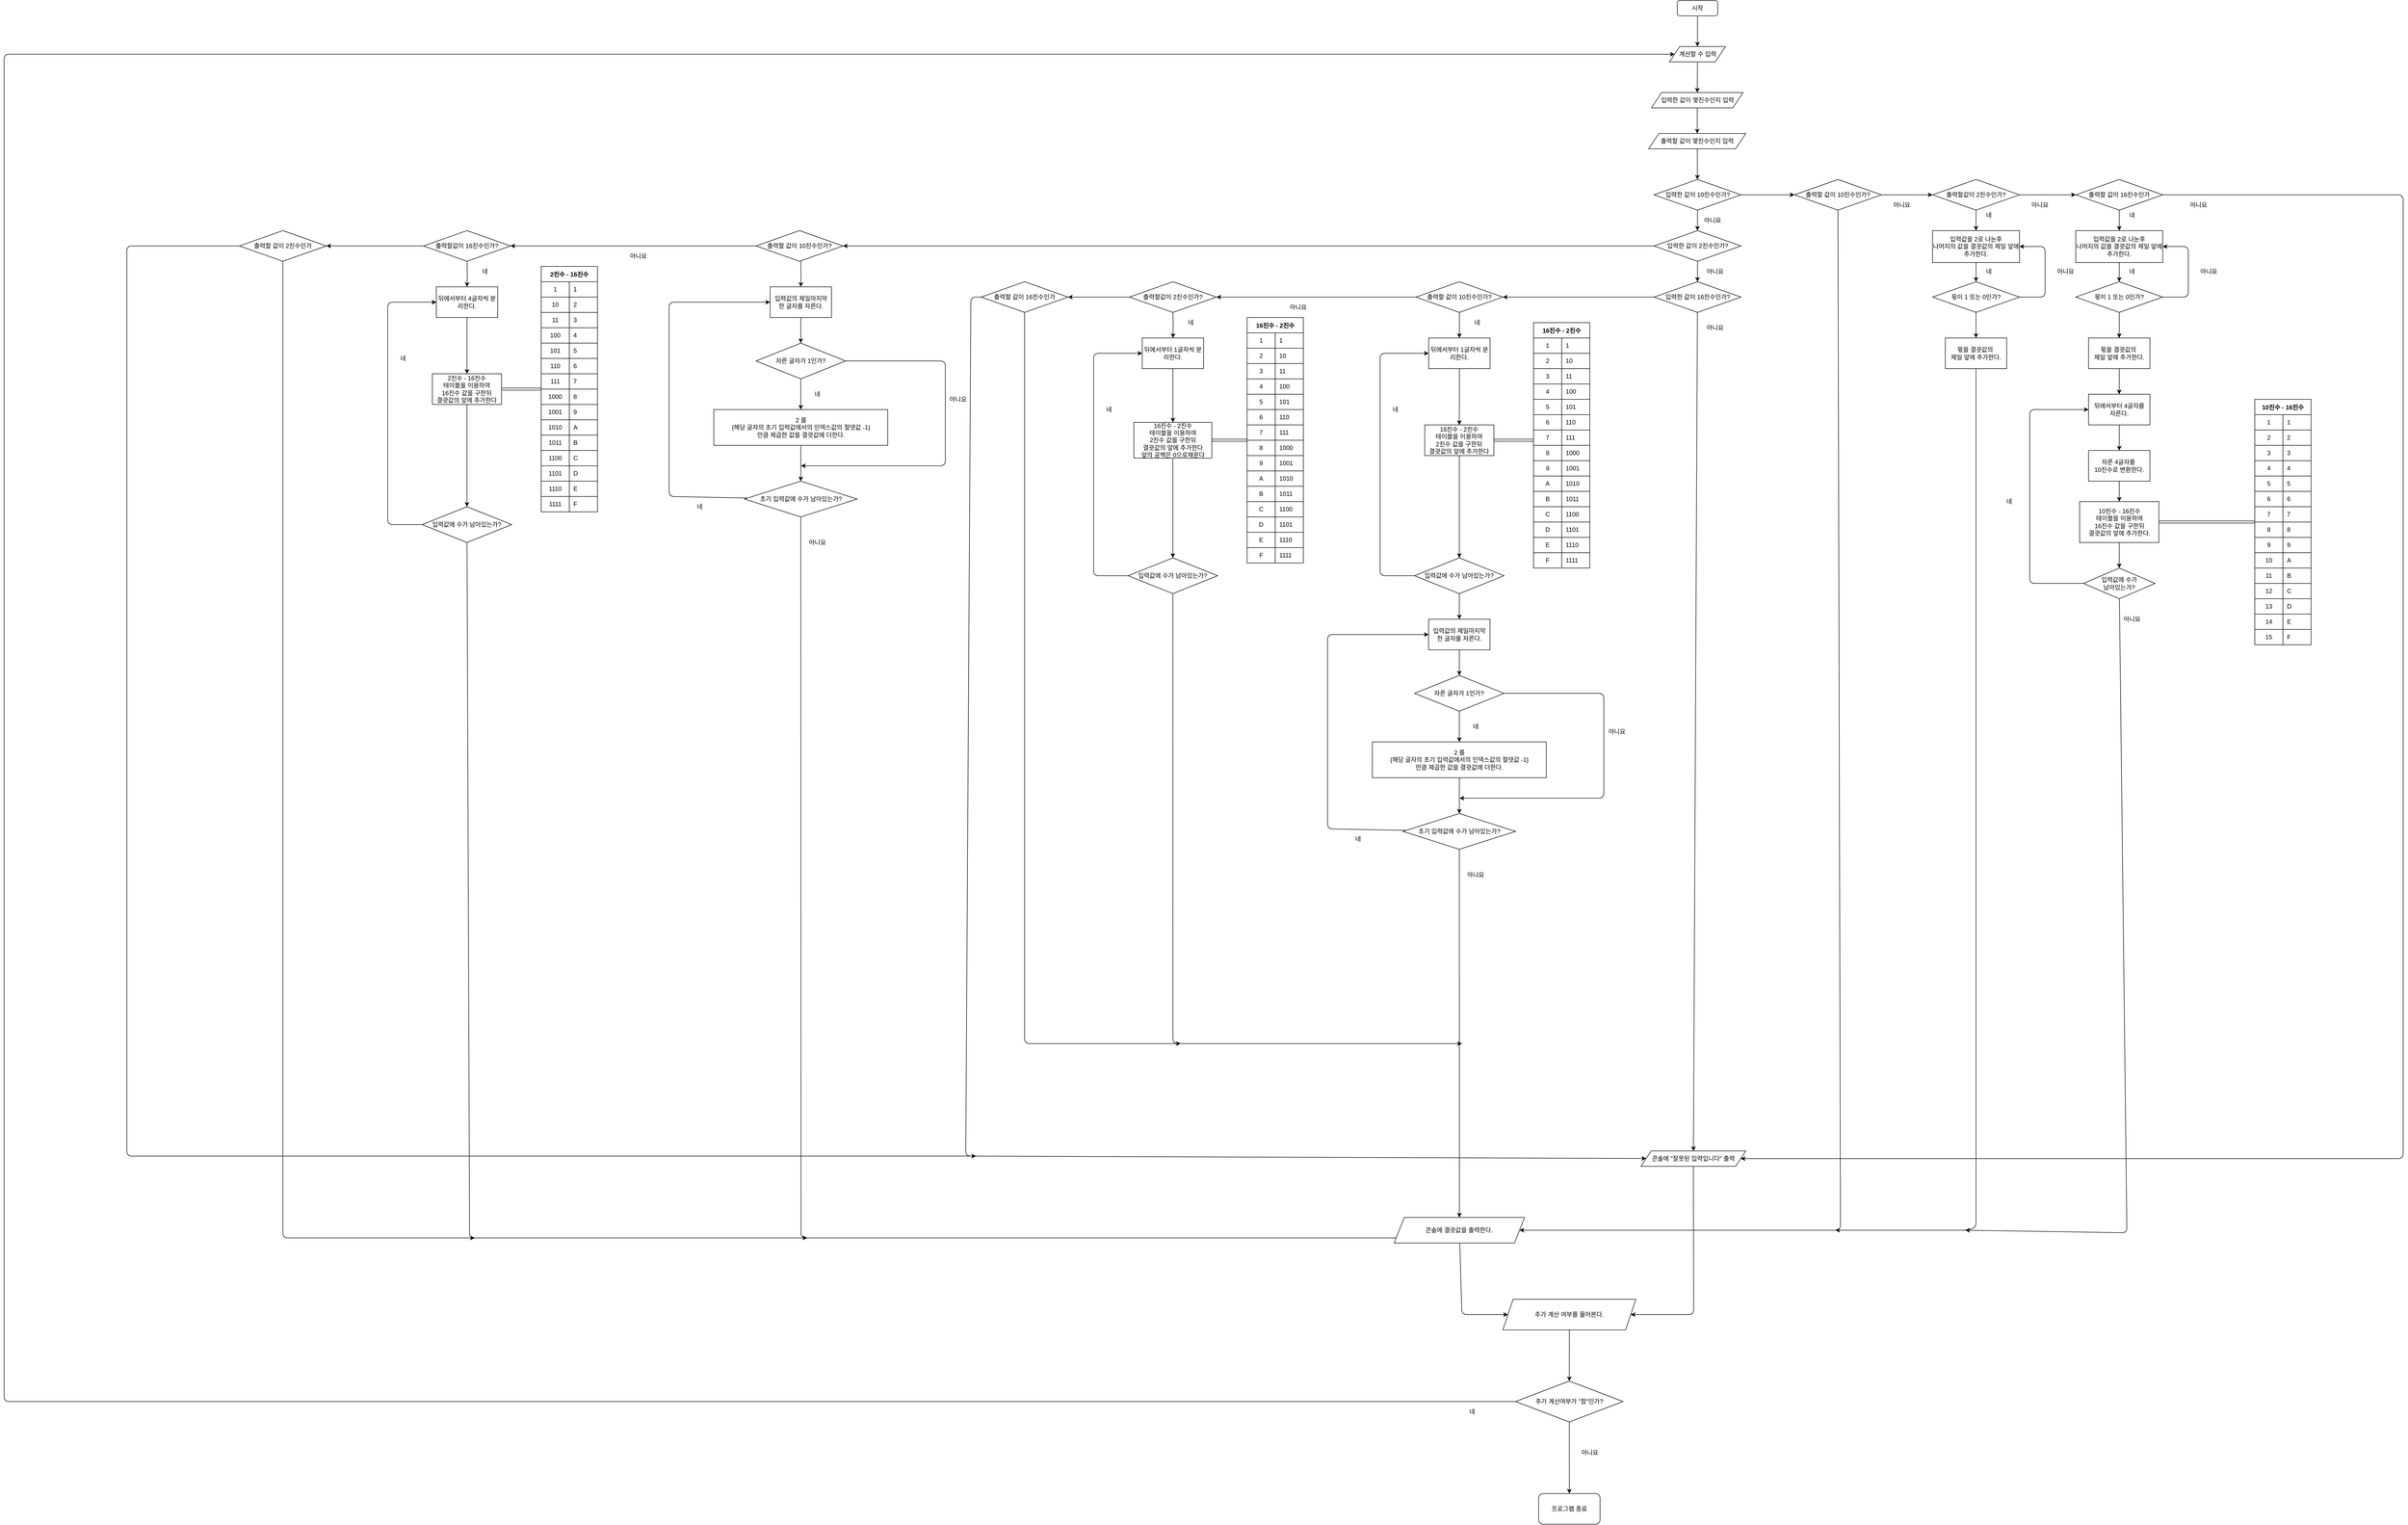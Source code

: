 <mxfile version="14.8.5" type="device"><diagram id="6tdYKeO9huYPhBtUx3jy" name="Page-1"><mxGraphModel dx="2426" dy="1311" grid="1" gridSize="10" guides="1" tooltips="1" connect="1" arrows="1" fold="1" page="1" pageScale="1" pageWidth="5000" pageHeight="4681" math="0" shadow="0"><root><mxCell id="0"/><mxCell id="1" parent="0"/><mxCell id="IuuRTVL6Eny132H4thPv-7" value="시작" style="rounded=1;whiteSpace=wrap;html=1;" vertex="1" parent="1"><mxGeometry x="3491" y="170" width="79" height="30" as="geometry"/></mxCell><mxCell id="IuuRTVL6Eny132H4thPv-8" value="입력한 값이 몇진수인지 입력" style="shape=parallelogram;perimeter=parallelogramPerimeter;whiteSpace=wrap;html=1;fixedSize=1;" vertex="1" parent="1"><mxGeometry x="3440.5" y="350" width="179" height="30" as="geometry"/></mxCell><mxCell id="IuuRTVL6Eny132H4thPv-9" value="계산할 수 입력" style="shape=parallelogram;perimeter=parallelogramPerimeter;whiteSpace=wrap;html=1;fixedSize=1;" vertex="1" parent="1"><mxGeometry x="3475.75" y="260" width="109.5" height="30" as="geometry"/></mxCell><mxCell id="IuuRTVL6Eny132H4thPv-10" value="" style="endArrow=classic;html=1;" edge="1" parent="1" source="IuuRTVL6Eny132H4thPv-7" target="IuuRTVL6Eny132H4thPv-9"><mxGeometry width="50" height="50" relative="1" as="geometry"><mxPoint x="3540" y="410" as="sourcePoint"/><mxPoint x="3590" y="360" as="targetPoint"/></mxGeometry></mxCell><mxCell id="IuuRTVL6Eny132H4thPv-11" value="" style="endArrow=classic;html=1;" edge="1" parent="1" source="IuuRTVL6Eny132H4thPv-9" target="IuuRTVL6Eny132H4thPv-8"><mxGeometry width="50" height="50" relative="1" as="geometry"><mxPoint x="3540" y="410" as="sourcePoint"/><mxPoint x="3590" y="360" as="targetPoint"/></mxGeometry></mxCell><mxCell id="IuuRTVL6Eny132H4thPv-12" value="입력한 값이 10진수인가?" style="rhombus;whiteSpace=wrap;html=1;" vertex="1" parent="1"><mxGeometry x="3445.5" y="520" width="170" height="60" as="geometry"/></mxCell><mxCell id="IuuRTVL6Eny132H4thPv-13" value="입력한 값이 2진수인가?" style="rhombus;whiteSpace=wrap;html=1;" vertex="1" parent="1"><mxGeometry x="3445.5" y="620" width="170" height="60" as="geometry"/></mxCell><mxCell id="IuuRTVL6Eny132H4thPv-14" value="입력한 값이 16진수인가?" style="rhombus;whiteSpace=wrap;html=1;" vertex="1" parent="1"><mxGeometry x="3445.5" y="720" width="170" height="60" as="geometry"/></mxCell><mxCell id="IuuRTVL6Eny132H4thPv-15" value="" style="endArrow=classic;html=1;" edge="1" parent="1" source="IuuRTVL6Eny132H4thPv-8" target="IuuRTVL6Eny132H4thPv-30"><mxGeometry width="50" height="50" relative="1" as="geometry"><mxPoint x="3260" y="400" as="sourcePoint"/><mxPoint x="3531" y="440" as="targetPoint"/></mxGeometry></mxCell><mxCell id="IuuRTVL6Eny132H4thPv-16" value="" style="endArrow=classic;html=1;" edge="1" parent="1" source="IuuRTVL6Eny132H4thPv-12" target="IuuRTVL6Eny132H4thPv-13"><mxGeometry width="50" height="50" relative="1" as="geometry"><mxPoint x="3520" y="560" as="sourcePoint"/><mxPoint x="3570" y="510" as="targetPoint"/></mxGeometry></mxCell><mxCell id="IuuRTVL6Eny132H4thPv-17" value="" style="endArrow=classic;html=1;" edge="1" parent="1" source="IuuRTVL6Eny132H4thPv-13" target="IuuRTVL6Eny132H4thPv-14"><mxGeometry width="50" height="50" relative="1" as="geometry"><mxPoint x="3520" y="560" as="sourcePoint"/><mxPoint x="3400" y="580" as="targetPoint"/></mxGeometry></mxCell><mxCell id="IuuRTVL6Eny132H4thPv-18" value="아니요" style="text;html=1;strokeColor=none;fillColor=none;align=center;verticalAlign=middle;whiteSpace=wrap;rounded=0;" vertex="1" parent="1"><mxGeometry x="3540" y="590" width="40" height="20" as="geometry"/></mxCell><mxCell id="IuuRTVL6Eny132H4thPv-19" value="아니요" style="text;html=1;strokeColor=none;fillColor=none;align=center;verticalAlign=middle;whiteSpace=wrap;rounded=0;" vertex="1" parent="1"><mxGeometry x="3545.25" y="690" width="40" height="20" as="geometry"/></mxCell><mxCell id="IuuRTVL6Eny132H4thPv-20" value="아니요" style="text;html=1;strokeColor=none;fillColor=none;align=center;verticalAlign=middle;whiteSpace=wrap;rounded=0;" vertex="1" parent="1"><mxGeometry x="3545.25" y="800" width="40" height="20" as="geometry"/></mxCell><mxCell id="IuuRTVL6Eny132H4thPv-28" value="출력할 값이 10진수인가?" style="rhombus;whiteSpace=wrap;html=1;" vertex="1" parent="1"><mxGeometry x="3720" y="520" width="170" height="60" as="geometry"/></mxCell><mxCell id="IuuRTVL6Eny132H4thPv-30" value="출력할 값이 몇진수인지 입력" style="shape=parallelogram;perimeter=parallelogramPerimeter;whiteSpace=wrap;html=1;fixedSize=1;" vertex="1" parent="1"><mxGeometry x="3435" y="430" width="190" height="30" as="geometry"/></mxCell><mxCell id="IuuRTVL6Eny132H4thPv-31" value="" style="endArrow=classic;html=1;" edge="1" parent="1" source="IuuRTVL6Eny132H4thPv-30" target="IuuRTVL6Eny132H4thPv-12"><mxGeometry width="50" height="50" relative="1" as="geometry"><mxPoint x="3750" y="540" as="sourcePoint"/><mxPoint x="3800" y="490" as="targetPoint"/></mxGeometry></mxCell><mxCell id="IuuRTVL6Eny132H4thPv-32" value="콘솔에 &quot;잘못된 입력입니다&quot; 출력" style="shape=parallelogram;perimeter=parallelogramPerimeter;whiteSpace=wrap;html=1;fixedSize=1;" vertex="1" parent="1"><mxGeometry x="3420" y="2420" width="205" height="30" as="geometry"/></mxCell><mxCell id="IuuRTVL6Eny132H4thPv-33" value="" style="endArrow=classic;html=1;" edge="1" parent="1" source="IuuRTVL6Eny132H4thPv-14" target="IuuRTVL6Eny132H4thPv-32"><mxGeometry width="50" height="50" relative="1" as="geometry"><mxPoint x="3750" y="530" as="sourcePoint"/><mxPoint x="3800" y="480" as="targetPoint"/></mxGeometry></mxCell><mxCell id="IuuRTVL6Eny132H4thPv-34" value="" style="endArrow=classic;html=1;" edge="1" parent="1" source="IuuRTVL6Eny132H4thPv-12" target="IuuRTVL6Eny132H4thPv-28"><mxGeometry width="50" height="50" relative="1" as="geometry"><mxPoint x="3750" y="530" as="sourcePoint"/><mxPoint x="3800" y="480" as="targetPoint"/></mxGeometry></mxCell><mxCell id="IuuRTVL6Eny132H4thPv-35" value="출력할값이 2진수인가?" style="rhombus;whiteSpace=wrap;html=1;" vertex="1" parent="1"><mxGeometry x="3990" y="520" width="170" height="60" as="geometry"/></mxCell><mxCell id="IuuRTVL6Eny132H4thPv-36" value="출력할 값이 16진수인가" style="rhombus;whiteSpace=wrap;html=1;" vertex="1" parent="1"><mxGeometry x="4270" y="520" width="170" height="60" as="geometry"/></mxCell><mxCell id="IuuRTVL6Eny132H4thPv-37" value="" style="endArrow=classic;html=1;" edge="1" parent="1" source="IuuRTVL6Eny132H4thPv-28" target="IuuRTVL6Eny132H4thPv-35"><mxGeometry width="50" height="50" relative="1" as="geometry"><mxPoint x="3750" y="530" as="sourcePoint"/><mxPoint x="3800" y="480" as="targetPoint"/></mxGeometry></mxCell><mxCell id="IuuRTVL6Eny132H4thPv-38" value="" style="endArrow=classic;html=1;" edge="1" parent="1" source="IuuRTVL6Eny132H4thPv-35" target="IuuRTVL6Eny132H4thPv-36"><mxGeometry width="50" height="50" relative="1" as="geometry"><mxPoint x="3750" y="530" as="sourcePoint"/><mxPoint x="3800" y="480" as="targetPoint"/></mxGeometry></mxCell><mxCell id="IuuRTVL6Eny132H4thPv-44" value="입력값을 2로 나눈후 &lt;br&gt;나머지의 값을 결괏값의 제일 앞에 추가한다." style="rounded=0;whiteSpace=wrap;html=1;" vertex="1" parent="1"><mxGeometry x="3990" y="620" width="170" height="62.5" as="geometry"/></mxCell><mxCell id="IuuRTVL6Eny132H4thPv-46" value="몫이 1 또는 0인가?" style="rhombus;whiteSpace=wrap;html=1;" vertex="1" parent="1"><mxGeometry x="3990" y="720" width="170" height="60" as="geometry"/></mxCell><mxCell id="IuuRTVL6Eny132H4thPv-49" value="" style="endArrow=classic;html=1;" edge="1" parent="1" source="IuuRTVL6Eny132H4thPv-46" target="IuuRTVL6Eny132H4thPv-44"><mxGeometry width="50" height="50" relative="1" as="geometry"><mxPoint x="4210" y="750" as="sourcePoint"/><mxPoint x="4280" y="610" as="targetPoint"/><Array as="points"><mxPoint x="4210" y="750"/><mxPoint x="4210" y="651"/></Array></mxGeometry></mxCell><mxCell id="IuuRTVL6Eny132H4thPv-50" value="아니요" style="text;html=1;strokeColor=none;fillColor=none;align=center;verticalAlign=middle;whiteSpace=wrap;rounded=0;" vertex="1" parent="1"><mxGeometry x="4230" y="690" width="40" height="20" as="geometry"/></mxCell><mxCell id="IuuRTVL6Eny132H4thPv-51" value="" style="endArrow=classic;html=1;" edge="1" parent="1" source="IuuRTVL6Eny132H4thPv-44" target="IuuRTVL6Eny132H4thPv-46"><mxGeometry width="50" height="50" relative="1" as="geometry"><mxPoint x="4230" y="660" as="sourcePoint"/><mxPoint x="4280" y="610" as="targetPoint"/></mxGeometry></mxCell><mxCell id="IuuRTVL6Eny132H4thPv-52" value="네" style="text;html=1;strokeColor=none;fillColor=none;align=center;verticalAlign=middle;whiteSpace=wrap;rounded=0;" vertex="1" parent="1"><mxGeometry x="4080" y="690" width="40" height="20" as="geometry"/></mxCell><mxCell id="IuuRTVL6Eny132H4thPv-53" value="" style="endArrow=classic;html=1;" edge="1" parent="1" source="IuuRTVL6Eny132H4thPv-35" target="IuuRTVL6Eny132H4thPv-44"><mxGeometry width="50" height="50" relative="1" as="geometry"><mxPoint x="4230" y="660" as="sourcePoint"/><mxPoint x="4280" y="610" as="targetPoint"/></mxGeometry></mxCell><mxCell id="IuuRTVL6Eny132H4thPv-55" value="네" style="text;html=1;strokeColor=none;fillColor=none;align=center;verticalAlign=middle;whiteSpace=wrap;rounded=0;" vertex="1" parent="1"><mxGeometry x="4080" y="580" width="40" height="20" as="geometry"/></mxCell><mxCell id="IuuRTVL6Eny132H4thPv-56" value="아니요" style="text;html=1;strokeColor=none;fillColor=none;align=center;verticalAlign=middle;whiteSpace=wrap;rounded=0;" vertex="1" parent="1"><mxGeometry x="3910" y="560" width="40" height="20" as="geometry"/></mxCell><mxCell id="IuuRTVL6Eny132H4thPv-57" value="아니요" style="text;html=1;strokeColor=none;fillColor=none;align=center;verticalAlign=middle;whiteSpace=wrap;rounded=0;" vertex="1" parent="1"><mxGeometry x="4180" y="560" width="40" height="20" as="geometry"/></mxCell><mxCell id="IuuRTVL6Eny132H4thPv-58" value="아니요" style="text;html=1;strokeColor=none;fillColor=none;align=center;verticalAlign=middle;whiteSpace=wrap;rounded=0;" vertex="1" parent="1"><mxGeometry x="4490" y="560" width="40" height="20" as="geometry"/></mxCell><mxCell id="IuuRTVL6Eny132H4thPv-60" value="몫을 결괏값의&amp;nbsp;&lt;br&gt;제일 앞에 추가한다." style="rounded=0;whiteSpace=wrap;html=1;" vertex="1" parent="1"><mxGeometry x="4015" y="830" width="120" height="60" as="geometry"/></mxCell><mxCell id="IuuRTVL6Eny132H4thPv-61" value="" style="endArrow=classic;html=1;" edge="1" parent="1" source="IuuRTVL6Eny132H4thPv-46" target="IuuRTVL6Eny132H4thPv-60"><mxGeometry width="50" height="50" relative="1" as="geometry"><mxPoint x="4230" y="800" as="sourcePoint"/><mxPoint x="4280" y="750" as="targetPoint"/></mxGeometry></mxCell><mxCell id="IuuRTVL6Eny132H4thPv-62" value="입력값을 2로 나눈후 &lt;br&gt;나머지의 값을 결괏값의 제일 앞에 추가한다." style="rounded=0;whiteSpace=wrap;html=1;" vertex="1" parent="1"><mxGeometry x="4270" y="620" width="170" height="62.5" as="geometry"/></mxCell><mxCell id="IuuRTVL6Eny132H4thPv-63" value="몫이 1 또는 0인가?" style="rhombus;whiteSpace=wrap;html=1;" vertex="1" parent="1"><mxGeometry x="4270" y="720" width="170" height="60" as="geometry"/></mxCell><mxCell id="IuuRTVL6Eny132H4thPv-66" value="" style="endArrow=classic;html=1;" edge="1" parent="1" target="IuuRTVL6Eny132H4thPv-62" source="IuuRTVL6Eny132H4thPv-63"><mxGeometry width="50" height="50" relative="1" as="geometry"><mxPoint x="4490" y="740" as="sourcePoint"/><mxPoint x="4560" y="610" as="targetPoint"/><Array as="points"><mxPoint x="4490" y="750"/><mxPoint x="4490" y="651"/></Array></mxGeometry></mxCell><mxCell id="IuuRTVL6Eny132H4thPv-67" value="" style="endArrow=classic;html=1;" edge="1" parent="1" source="IuuRTVL6Eny132H4thPv-62" target="IuuRTVL6Eny132H4thPv-63"><mxGeometry width="50" height="50" relative="1" as="geometry"><mxPoint x="4510" y="660" as="sourcePoint"/><mxPoint x="4560" y="610" as="targetPoint"/></mxGeometry></mxCell><mxCell id="IuuRTVL6Eny132H4thPv-68" value="네" style="text;html=1;strokeColor=none;fillColor=none;align=center;verticalAlign=middle;whiteSpace=wrap;rounded=0;" vertex="1" parent="1"><mxGeometry x="4360" y="690" width="40" height="20" as="geometry"/></mxCell><mxCell id="IuuRTVL6Eny132H4thPv-69" value="몫을 결괏값의&amp;nbsp;&lt;br&gt;제일 앞에 추가한다." style="rounded=0;whiteSpace=wrap;html=1;" vertex="1" parent="1"><mxGeometry x="4295" y="830" width="120" height="60" as="geometry"/></mxCell><mxCell id="IuuRTVL6Eny132H4thPv-70" value="" style="endArrow=classic;html=1;" edge="1" parent="1" source="IuuRTVL6Eny132H4thPv-63" target="IuuRTVL6Eny132H4thPv-69"><mxGeometry width="50" height="50" relative="1" as="geometry"><mxPoint x="4510" y="800" as="sourcePoint"/><mxPoint x="4560" y="750" as="targetPoint"/></mxGeometry></mxCell><mxCell id="IuuRTVL6Eny132H4thPv-71" value="" style="endArrow=classic;html=1;" edge="1" parent="1" source="IuuRTVL6Eny132H4thPv-36" target="IuuRTVL6Eny132H4thPv-62"><mxGeometry width="50" height="50" relative="1" as="geometry"><mxPoint x="4230" y="790" as="sourcePoint"/><mxPoint x="4280" y="740" as="targetPoint"/></mxGeometry></mxCell><mxCell id="IuuRTVL6Eny132H4thPv-72" value="아니요" style="text;html=1;strokeColor=none;fillColor=none;align=center;verticalAlign=middle;whiteSpace=wrap;rounded=0;" vertex="1" parent="1"><mxGeometry x="4510" y="690" width="40" height="20" as="geometry"/></mxCell><mxCell id="IuuRTVL6Eny132H4thPv-73" value="네" style="text;html=1;strokeColor=none;fillColor=none;align=center;verticalAlign=middle;whiteSpace=wrap;rounded=0;" vertex="1" parent="1"><mxGeometry x="4360" y="580" width="40" height="20" as="geometry"/></mxCell><mxCell id="IuuRTVL6Eny132H4thPv-74" value="뒤에서부터 4글자를&lt;br&gt;자른다." style="rounded=0;whiteSpace=wrap;html=1;" vertex="1" parent="1"><mxGeometry x="4295" y="940" width="120" height="60" as="geometry"/></mxCell><mxCell id="IuuRTVL6Eny132H4thPv-75" value="10진수 - 16진수&lt;br&gt;테이블을 이용하여&lt;br&gt;16진수 값을 구한뒤&lt;br&gt;결괏값의 앞에 추가한다." style="rounded=0;whiteSpace=wrap;html=1;" vertex="1" parent="1"><mxGeometry x="4277.5" y="1150" width="155" height="80" as="geometry"/></mxCell><mxCell id="IuuRTVL6Eny132H4thPv-89" value="10진수 - 16진수" style="shape=table;startSize=30;container=1;collapsible=0;childLayout=tableLayout;fixedRows=1;rowLines=0;fontStyle=1;align=center;" vertex="1" parent="1"><mxGeometry x="4620" y="950" width="110" height="480" as="geometry"/></mxCell><mxCell id="IuuRTVL6Eny132H4thPv-160" style="shape=partialRectangle;html=1;whiteSpace=wrap;collapsible=0;dropTarget=0;pointerEvents=0;fillColor=none;top=0;left=0;bottom=1;right=0;points=[[0,0.5],[1,0.5]];portConstraint=eastwest;" vertex="1" parent="IuuRTVL6Eny132H4thPv-89"><mxGeometry y="30" width="110" height="30" as="geometry"/></mxCell><mxCell id="IuuRTVL6Eny132H4thPv-161" value="1" style="shape=partialRectangle;html=1;whiteSpace=wrap;connectable=0;fillColor=none;top=0;left=0;bottom=0;right=0;overflow=hidden;" vertex="1" parent="IuuRTVL6Eny132H4thPv-160"><mxGeometry width="55" height="30" as="geometry"/></mxCell><mxCell id="IuuRTVL6Eny132H4thPv-162" value="1" style="shape=partialRectangle;html=1;whiteSpace=wrap;connectable=0;fillColor=none;top=0;left=0;bottom=0;right=0;align=left;spacingLeft=6;overflow=hidden;" vertex="1" parent="IuuRTVL6Eny132H4thPv-160"><mxGeometry x="55" width="55" height="30" as="geometry"/></mxCell><mxCell id="IuuRTVL6Eny132H4thPv-157" style="shape=partialRectangle;html=1;whiteSpace=wrap;collapsible=0;dropTarget=0;pointerEvents=0;fillColor=none;top=0;left=0;bottom=1;right=0;points=[[0,0.5],[1,0.5]];portConstraint=eastwest;" vertex="1" parent="IuuRTVL6Eny132H4thPv-89"><mxGeometry y="60" width="110" height="30" as="geometry"/></mxCell><mxCell id="IuuRTVL6Eny132H4thPv-158" value="2" style="shape=partialRectangle;html=1;whiteSpace=wrap;connectable=0;fillColor=none;top=0;left=0;bottom=0;right=0;overflow=hidden;" vertex="1" parent="IuuRTVL6Eny132H4thPv-157"><mxGeometry width="55" height="30" as="geometry"/></mxCell><mxCell id="IuuRTVL6Eny132H4thPv-159" value="2" style="shape=partialRectangle;html=1;whiteSpace=wrap;connectable=0;fillColor=none;top=0;left=0;bottom=0;right=0;align=left;spacingLeft=6;overflow=hidden;" vertex="1" parent="IuuRTVL6Eny132H4thPv-157"><mxGeometry x="55" width="55" height="30" as="geometry"/></mxCell><mxCell id="IuuRTVL6Eny132H4thPv-154" style="shape=partialRectangle;html=1;whiteSpace=wrap;collapsible=0;dropTarget=0;pointerEvents=0;fillColor=none;top=0;left=0;bottom=1;right=0;points=[[0,0.5],[1,0.5]];portConstraint=eastwest;" vertex="1" parent="IuuRTVL6Eny132H4thPv-89"><mxGeometry y="90" width="110" height="30" as="geometry"/></mxCell><mxCell id="IuuRTVL6Eny132H4thPv-155" value="3" style="shape=partialRectangle;html=1;whiteSpace=wrap;connectable=0;fillColor=none;top=0;left=0;bottom=0;right=0;overflow=hidden;" vertex="1" parent="IuuRTVL6Eny132H4thPv-154"><mxGeometry width="55" height="30" as="geometry"/></mxCell><mxCell id="IuuRTVL6Eny132H4thPv-156" value="3" style="shape=partialRectangle;html=1;whiteSpace=wrap;connectable=0;fillColor=none;top=0;left=0;bottom=0;right=0;align=left;spacingLeft=6;overflow=hidden;" vertex="1" parent="IuuRTVL6Eny132H4thPv-154"><mxGeometry x="55" width="55" height="30" as="geometry"/></mxCell><mxCell id="IuuRTVL6Eny132H4thPv-151" style="shape=partialRectangle;html=1;whiteSpace=wrap;collapsible=0;dropTarget=0;pointerEvents=0;fillColor=none;top=0;left=0;bottom=1;right=0;points=[[0,0.5],[1,0.5]];portConstraint=eastwest;" vertex="1" parent="IuuRTVL6Eny132H4thPv-89"><mxGeometry y="120" width="110" height="30" as="geometry"/></mxCell><mxCell id="IuuRTVL6Eny132H4thPv-152" value="4" style="shape=partialRectangle;html=1;whiteSpace=wrap;connectable=0;fillColor=none;top=0;left=0;bottom=0;right=0;overflow=hidden;" vertex="1" parent="IuuRTVL6Eny132H4thPv-151"><mxGeometry width="55" height="30" as="geometry"/></mxCell><mxCell id="IuuRTVL6Eny132H4thPv-153" value="4" style="shape=partialRectangle;html=1;whiteSpace=wrap;connectable=0;fillColor=none;top=0;left=0;bottom=0;right=0;align=left;spacingLeft=6;overflow=hidden;" vertex="1" parent="IuuRTVL6Eny132H4thPv-151"><mxGeometry x="55" width="55" height="30" as="geometry"/></mxCell><mxCell id="IuuRTVL6Eny132H4thPv-148" style="shape=partialRectangle;html=1;whiteSpace=wrap;collapsible=0;dropTarget=0;pointerEvents=0;fillColor=none;top=0;left=0;bottom=1;right=0;points=[[0,0.5],[1,0.5]];portConstraint=eastwest;" vertex="1" parent="IuuRTVL6Eny132H4thPv-89"><mxGeometry y="150" width="110" height="30" as="geometry"/></mxCell><mxCell id="IuuRTVL6Eny132H4thPv-149" value="5" style="shape=partialRectangle;html=1;whiteSpace=wrap;connectable=0;fillColor=none;top=0;left=0;bottom=0;right=0;overflow=hidden;" vertex="1" parent="IuuRTVL6Eny132H4thPv-148"><mxGeometry width="55" height="30" as="geometry"/></mxCell><mxCell id="IuuRTVL6Eny132H4thPv-150" value="5" style="shape=partialRectangle;html=1;whiteSpace=wrap;connectable=0;fillColor=none;top=0;left=0;bottom=0;right=0;align=left;spacingLeft=6;overflow=hidden;" vertex="1" parent="IuuRTVL6Eny132H4thPv-148"><mxGeometry x="55" width="55" height="30" as="geometry"/></mxCell><mxCell id="IuuRTVL6Eny132H4thPv-145" style="shape=partialRectangle;html=1;whiteSpace=wrap;collapsible=0;dropTarget=0;pointerEvents=0;fillColor=none;top=0;left=0;bottom=1;right=0;points=[[0,0.5],[1,0.5]];portConstraint=eastwest;" vertex="1" parent="IuuRTVL6Eny132H4thPv-89"><mxGeometry y="180" width="110" height="30" as="geometry"/></mxCell><mxCell id="IuuRTVL6Eny132H4thPv-146" value="6" style="shape=partialRectangle;html=1;whiteSpace=wrap;connectable=0;fillColor=none;top=0;left=0;bottom=0;right=0;overflow=hidden;" vertex="1" parent="IuuRTVL6Eny132H4thPv-145"><mxGeometry width="55" height="30" as="geometry"/></mxCell><mxCell id="IuuRTVL6Eny132H4thPv-147" value="6" style="shape=partialRectangle;html=1;whiteSpace=wrap;connectable=0;fillColor=none;top=0;left=0;bottom=0;right=0;align=left;spacingLeft=6;overflow=hidden;" vertex="1" parent="IuuRTVL6Eny132H4thPv-145"><mxGeometry x="55" width="55" height="30" as="geometry"/></mxCell><mxCell id="IuuRTVL6Eny132H4thPv-142" style="shape=partialRectangle;html=1;whiteSpace=wrap;collapsible=0;dropTarget=0;pointerEvents=0;fillColor=none;top=0;left=0;bottom=1;right=0;points=[[0,0.5],[1,0.5]];portConstraint=eastwest;" vertex="1" parent="IuuRTVL6Eny132H4thPv-89"><mxGeometry y="210" width="110" height="30" as="geometry"/></mxCell><mxCell id="IuuRTVL6Eny132H4thPv-143" value="7" style="shape=partialRectangle;html=1;whiteSpace=wrap;connectable=0;fillColor=none;top=0;left=0;bottom=0;right=0;overflow=hidden;" vertex="1" parent="IuuRTVL6Eny132H4thPv-142"><mxGeometry width="55" height="30" as="geometry"/></mxCell><mxCell id="IuuRTVL6Eny132H4thPv-144" value="7" style="shape=partialRectangle;html=1;whiteSpace=wrap;connectable=0;fillColor=none;top=0;left=0;bottom=0;right=0;align=left;spacingLeft=6;overflow=hidden;" vertex="1" parent="IuuRTVL6Eny132H4thPv-142"><mxGeometry x="55" width="55" height="30" as="geometry"/></mxCell><mxCell id="IuuRTVL6Eny132H4thPv-139" style="shape=partialRectangle;html=1;whiteSpace=wrap;collapsible=0;dropTarget=0;pointerEvents=0;fillColor=none;top=0;left=0;bottom=1;right=0;points=[[0,0.5],[1,0.5]];portConstraint=eastwest;" vertex="1" parent="IuuRTVL6Eny132H4thPv-89"><mxGeometry y="240" width="110" height="30" as="geometry"/></mxCell><mxCell id="IuuRTVL6Eny132H4thPv-140" value="8" style="shape=partialRectangle;html=1;whiteSpace=wrap;connectable=0;fillColor=none;top=0;left=0;bottom=0;right=0;overflow=hidden;" vertex="1" parent="IuuRTVL6Eny132H4thPv-139"><mxGeometry width="55" height="30" as="geometry"/></mxCell><mxCell id="IuuRTVL6Eny132H4thPv-141" value="8" style="shape=partialRectangle;html=1;whiteSpace=wrap;connectable=0;fillColor=none;top=0;left=0;bottom=0;right=0;align=left;spacingLeft=6;overflow=hidden;" vertex="1" parent="IuuRTVL6Eny132H4thPv-139"><mxGeometry x="55" width="55" height="30" as="geometry"/></mxCell><mxCell id="IuuRTVL6Eny132H4thPv-136" style="shape=partialRectangle;html=1;whiteSpace=wrap;collapsible=0;dropTarget=0;pointerEvents=0;fillColor=none;top=0;left=0;bottom=1;right=0;points=[[0,0.5],[1,0.5]];portConstraint=eastwest;" vertex="1" parent="IuuRTVL6Eny132H4thPv-89"><mxGeometry y="270" width="110" height="30" as="geometry"/></mxCell><mxCell id="IuuRTVL6Eny132H4thPv-137" value="9" style="shape=partialRectangle;html=1;whiteSpace=wrap;connectable=0;fillColor=none;top=0;left=0;bottom=0;right=0;overflow=hidden;" vertex="1" parent="IuuRTVL6Eny132H4thPv-136"><mxGeometry width="55" height="30" as="geometry"/></mxCell><mxCell id="IuuRTVL6Eny132H4thPv-138" value="9" style="shape=partialRectangle;html=1;whiteSpace=wrap;connectable=0;fillColor=none;top=0;left=0;bottom=0;right=0;align=left;spacingLeft=6;overflow=hidden;" vertex="1" parent="IuuRTVL6Eny132H4thPv-136"><mxGeometry x="55" width="55" height="30" as="geometry"/></mxCell><mxCell id="IuuRTVL6Eny132H4thPv-133" style="shape=partialRectangle;html=1;whiteSpace=wrap;collapsible=0;dropTarget=0;pointerEvents=0;fillColor=none;top=0;left=0;bottom=1;right=0;points=[[0,0.5],[1,0.5]];portConstraint=eastwest;" vertex="1" parent="IuuRTVL6Eny132H4thPv-89"><mxGeometry y="300" width="110" height="30" as="geometry"/></mxCell><mxCell id="IuuRTVL6Eny132H4thPv-134" value="10" style="shape=partialRectangle;html=1;whiteSpace=wrap;connectable=0;fillColor=none;top=0;left=0;bottom=0;right=0;overflow=hidden;" vertex="1" parent="IuuRTVL6Eny132H4thPv-133"><mxGeometry width="55" height="30" as="geometry"/></mxCell><mxCell id="IuuRTVL6Eny132H4thPv-135" value="A" style="shape=partialRectangle;html=1;whiteSpace=wrap;connectable=0;fillColor=none;top=0;left=0;bottom=0;right=0;align=left;spacingLeft=6;overflow=hidden;" vertex="1" parent="IuuRTVL6Eny132H4thPv-133"><mxGeometry x="55" width="55" height="30" as="geometry"/></mxCell><mxCell id="IuuRTVL6Eny132H4thPv-130" style="shape=partialRectangle;html=1;whiteSpace=wrap;collapsible=0;dropTarget=0;pointerEvents=0;fillColor=none;top=0;left=0;bottom=1;right=0;points=[[0,0.5],[1,0.5]];portConstraint=eastwest;" vertex="1" parent="IuuRTVL6Eny132H4thPv-89"><mxGeometry y="330" width="110" height="30" as="geometry"/></mxCell><mxCell id="IuuRTVL6Eny132H4thPv-131" value="11" style="shape=partialRectangle;html=1;whiteSpace=wrap;connectable=0;fillColor=none;top=0;left=0;bottom=0;right=0;overflow=hidden;" vertex="1" parent="IuuRTVL6Eny132H4thPv-130"><mxGeometry width="55" height="30" as="geometry"/></mxCell><mxCell id="IuuRTVL6Eny132H4thPv-132" value="B" style="shape=partialRectangle;html=1;whiteSpace=wrap;connectable=0;fillColor=none;top=0;left=0;bottom=0;right=0;align=left;spacingLeft=6;overflow=hidden;" vertex="1" parent="IuuRTVL6Eny132H4thPv-130"><mxGeometry x="55" width="55" height="30" as="geometry"/></mxCell><mxCell id="IuuRTVL6Eny132H4thPv-127" style="shape=partialRectangle;html=1;whiteSpace=wrap;collapsible=0;dropTarget=0;pointerEvents=0;fillColor=none;top=0;left=0;bottom=1;right=0;points=[[0,0.5],[1,0.5]];portConstraint=eastwest;" vertex="1" parent="IuuRTVL6Eny132H4thPv-89"><mxGeometry y="360" width="110" height="30" as="geometry"/></mxCell><mxCell id="IuuRTVL6Eny132H4thPv-128" value="12" style="shape=partialRectangle;html=1;whiteSpace=wrap;connectable=0;fillColor=none;top=0;left=0;bottom=0;right=0;overflow=hidden;" vertex="1" parent="IuuRTVL6Eny132H4thPv-127"><mxGeometry width="55" height="30" as="geometry"/></mxCell><mxCell id="IuuRTVL6Eny132H4thPv-129" value="C" style="shape=partialRectangle;html=1;whiteSpace=wrap;connectable=0;fillColor=none;top=0;left=0;bottom=0;right=0;align=left;spacingLeft=6;overflow=hidden;" vertex="1" parent="IuuRTVL6Eny132H4thPv-127"><mxGeometry x="55" width="55" height="30" as="geometry"/></mxCell><mxCell id="IuuRTVL6Eny132H4thPv-124" style="shape=partialRectangle;html=1;whiteSpace=wrap;collapsible=0;dropTarget=0;pointerEvents=0;fillColor=none;top=0;left=0;bottom=1;right=0;points=[[0,0.5],[1,0.5]];portConstraint=eastwest;" vertex="1" parent="IuuRTVL6Eny132H4thPv-89"><mxGeometry y="390" width="110" height="30" as="geometry"/></mxCell><mxCell id="IuuRTVL6Eny132H4thPv-125" value="13" style="shape=partialRectangle;html=1;whiteSpace=wrap;connectable=0;fillColor=none;top=0;left=0;bottom=0;right=0;overflow=hidden;" vertex="1" parent="IuuRTVL6Eny132H4thPv-124"><mxGeometry width="55" height="30" as="geometry"/></mxCell><mxCell id="IuuRTVL6Eny132H4thPv-126" value="D" style="shape=partialRectangle;html=1;whiteSpace=wrap;connectable=0;fillColor=none;top=0;left=0;bottom=0;right=0;align=left;spacingLeft=6;overflow=hidden;" vertex="1" parent="IuuRTVL6Eny132H4thPv-124"><mxGeometry x="55" width="55" height="30" as="geometry"/></mxCell><mxCell id="IuuRTVL6Eny132H4thPv-111" style="shape=partialRectangle;html=1;whiteSpace=wrap;collapsible=0;dropTarget=0;pointerEvents=0;fillColor=none;top=0;left=0;bottom=1;right=0;points=[[0,0.5],[1,0.5]];portConstraint=eastwest;" vertex="1" parent="IuuRTVL6Eny132H4thPv-89"><mxGeometry y="420" width="110" height="30" as="geometry"/></mxCell><mxCell id="IuuRTVL6Eny132H4thPv-112" value="14" style="shape=partialRectangle;html=1;whiteSpace=wrap;connectable=0;fillColor=none;top=0;left=0;bottom=0;right=0;overflow=hidden;" vertex="1" parent="IuuRTVL6Eny132H4thPv-111"><mxGeometry width="55" height="30" as="geometry"/></mxCell><mxCell id="IuuRTVL6Eny132H4thPv-113" value="E" style="shape=partialRectangle;html=1;whiteSpace=wrap;connectable=0;fillColor=none;top=0;left=0;bottom=0;right=0;align=left;spacingLeft=6;overflow=hidden;" vertex="1" parent="IuuRTVL6Eny132H4thPv-111"><mxGeometry x="55" width="55" height="30" as="geometry"/></mxCell><mxCell id="IuuRTVL6Eny132H4thPv-108" style="shape=partialRectangle;html=1;whiteSpace=wrap;collapsible=0;dropTarget=0;pointerEvents=0;fillColor=none;top=0;left=0;bottom=1;right=0;points=[[0,0.5],[1,0.5]];portConstraint=eastwest;" vertex="1" parent="IuuRTVL6Eny132H4thPv-89"><mxGeometry y="450" width="110" height="30" as="geometry"/></mxCell><mxCell id="IuuRTVL6Eny132H4thPv-109" value="15" style="shape=partialRectangle;html=1;whiteSpace=wrap;connectable=0;fillColor=none;top=0;left=0;bottom=0;right=0;overflow=hidden;" vertex="1" parent="IuuRTVL6Eny132H4thPv-108"><mxGeometry width="55" height="30" as="geometry"/></mxCell><mxCell id="IuuRTVL6Eny132H4thPv-110" value="F" style="shape=partialRectangle;html=1;whiteSpace=wrap;connectable=0;fillColor=none;top=0;left=0;bottom=0;right=0;align=left;spacingLeft=6;overflow=hidden;" vertex="1" parent="IuuRTVL6Eny132H4thPv-108"><mxGeometry x="55" width="55" height="30" as="geometry"/></mxCell><mxCell id="IuuRTVL6Eny132H4thPv-164" value="" style="shape=link;html=1;" edge="1" parent="1" source="IuuRTVL6Eny132H4thPv-89" target="IuuRTVL6Eny132H4thPv-75"><mxGeometry width="100" relative="1" as="geometry"><mxPoint x="4200" y="1090" as="sourcePoint"/><mxPoint x="4300" y="1090" as="targetPoint"/></mxGeometry></mxCell><mxCell id="IuuRTVL6Eny132H4thPv-209" value="자른 4글자를&amp;nbsp;&lt;br&gt;10진수로 변환한다." style="rounded=0;whiteSpace=wrap;html=1;" vertex="1" parent="1"><mxGeometry x="4295" y="1050" width="120" height="60" as="geometry"/></mxCell><mxCell id="IuuRTVL6Eny132H4thPv-212" value="입력값에 수가 &lt;br&gt;남아있는가?" style="rhombus;whiteSpace=wrap;html=1;" vertex="1" parent="1"><mxGeometry x="4285" y="1280" width="140" height="60" as="geometry"/></mxCell><mxCell id="IuuRTVL6Eny132H4thPv-214" value="" style="endArrow=classic;html=1;" edge="1" parent="1" source="IuuRTVL6Eny132H4thPv-69" target="IuuRTVL6Eny132H4thPv-74"><mxGeometry width="50" height="50" relative="1" as="geometry"><mxPoint x="4230" y="1120" as="sourcePoint"/><mxPoint x="4280" y="1070" as="targetPoint"/></mxGeometry></mxCell><mxCell id="IuuRTVL6Eny132H4thPv-215" value="" style="endArrow=classic;html=1;" edge="1" parent="1" source="IuuRTVL6Eny132H4thPv-74" target="IuuRTVL6Eny132H4thPv-209"><mxGeometry width="50" height="50" relative="1" as="geometry"><mxPoint x="4230" y="1120" as="sourcePoint"/><mxPoint x="4280" y="1070" as="targetPoint"/></mxGeometry></mxCell><mxCell id="IuuRTVL6Eny132H4thPv-216" value="" style="endArrow=classic;html=1;" edge="1" parent="1" source="IuuRTVL6Eny132H4thPv-209" target="IuuRTVL6Eny132H4thPv-75"><mxGeometry width="50" height="50" relative="1" as="geometry"><mxPoint x="4230" y="1120" as="sourcePoint"/><mxPoint x="4280" y="1070" as="targetPoint"/></mxGeometry></mxCell><mxCell id="IuuRTVL6Eny132H4thPv-217" value="" style="endArrow=classic;html=1;" edge="1" parent="1" source="IuuRTVL6Eny132H4thPv-75" target="IuuRTVL6Eny132H4thPv-212"><mxGeometry width="50" height="50" relative="1" as="geometry"><mxPoint x="4180" y="1280" as="sourcePoint"/><mxPoint x="4010" y="1180" as="targetPoint"/></mxGeometry></mxCell><mxCell id="IuuRTVL6Eny132H4thPv-218" value="" style="endArrow=classic;html=1;" edge="1" parent="1" source="IuuRTVL6Eny132H4thPv-212" target="IuuRTVL6Eny132H4thPv-74"><mxGeometry width="50" height="50" relative="1" as="geometry"><mxPoint x="4230" y="1260" as="sourcePoint"/><mxPoint x="4140" y="1010" as="targetPoint"/><Array as="points"><mxPoint x="4180" y="1310"/><mxPoint x="4180" y="1130"/><mxPoint x="4180" y="970"/></Array></mxGeometry></mxCell><mxCell id="IuuRTVL6Eny132H4thPv-219" value="네" style="text;html=1;strokeColor=none;fillColor=none;align=center;verticalAlign=middle;whiteSpace=wrap;rounded=0;" vertex="1" parent="1"><mxGeometry x="4120" y="1140" width="40" height="20" as="geometry"/></mxCell><mxCell id="IuuRTVL6Eny132H4thPv-221" value="아니요" style="text;html=1;strokeColor=none;fillColor=none;align=center;verticalAlign=middle;whiteSpace=wrap;rounded=0;" vertex="1" parent="1"><mxGeometry x="4360" y="1370" width="40" height="20" as="geometry"/></mxCell><mxCell id="IuuRTVL6Eny132H4thPv-226" style="edgeStyle=orthogonalEdgeStyle;rounded=0;orthogonalLoop=1;jettySize=auto;html=1;exitX=0;exitY=0.5;exitDx=0;exitDy=0;" edge="1" parent="1" source="IuuRTVL6Eny132H4thPv-222" target="IuuRTVL6Eny132H4thPv-223"><mxGeometry relative="1" as="geometry"/></mxCell><mxCell id="IuuRTVL6Eny132H4thPv-240" style="edgeStyle=orthogonalEdgeStyle;rounded=0;orthogonalLoop=1;jettySize=auto;html=1;exitX=0.5;exitY=1;exitDx=0;exitDy=0;" edge="1" parent="1" source="IuuRTVL6Eny132H4thPv-222" target="IuuRTVL6Eny132H4thPv-229"><mxGeometry relative="1" as="geometry"/></mxCell><mxCell id="IuuRTVL6Eny132H4thPv-222" value="출력할 값이 10진수인가?" style="rhombus;whiteSpace=wrap;html=1;" vertex="1" parent="1"><mxGeometry x="2980" y="720" width="170" height="60" as="geometry"/></mxCell><mxCell id="IuuRTVL6Eny132H4thPv-227" style="edgeStyle=orthogonalEdgeStyle;rounded=0;orthogonalLoop=1;jettySize=auto;html=1;exitX=0;exitY=0.5;exitDx=0;exitDy=0;" edge="1" parent="1" source="IuuRTVL6Eny132H4thPv-223" target="IuuRTVL6Eny132H4thPv-224"><mxGeometry relative="1" as="geometry"/></mxCell><mxCell id="IuuRTVL6Eny132H4thPv-223" value="출력할값이 2진수인가?" style="rhombus;whiteSpace=wrap;html=1;" vertex="1" parent="1"><mxGeometry x="2420" y="720" width="170" height="60" as="geometry"/></mxCell><mxCell id="IuuRTVL6Eny132H4thPv-224" value="출력할 값이 16진수인가" style="rhombus;whiteSpace=wrap;html=1;" vertex="1" parent="1"><mxGeometry x="2130" y="720" width="170" height="60" as="geometry"/></mxCell><mxCell id="IuuRTVL6Eny132H4thPv-225" value="" style="endArrow=classic;html=1;" edge="1" parent="1" source="IuuRTVL6Eny132H4thPv-14" target="IuuRTVL6Eny132H4thPv-222"><mxGeometry width="50" height="50" relative="1" as="geometry"><mxPoint x="3295.5" y="750" as="sourcePoint"/><mxPoint x="3250" y="660" as="targetPoint"/></mxGeometry></mxCell><mxCell id="IuuRTVL6Eny132H4thPv-314" style="edgeStyle=orthogonalEdgeStyle;rounded=0;orthogonalLoop=1;jettySize=auto;html=1;exitX=0.5;exitY=1;exitDx=0;exitDy=0;" edge="1" parent="1" source="IuuRTVL6Eny132H4thPv-229" target="IuuRTVL6Eny132H4thPv-312"><mxGeometry relative="1" as="geometry"/></mxCell><mxCell id="IuuRTVL6Eny132H4thPv-229" value="뒤에서부터 1글자씩 분리한다." style="rounded=0;whiteSpace=wrap;html=1;" vertex="1" parent="1"><mxGeometry x="3005" y="830" width="120" height="60" as="geometry"/></mxCell><mxCell id="IuuRTVL6Eny132H4thPv-245" style="edgeStyle=orthogonalEdgeStyle;rounded=0;orthogonalLoop=1;jettySize=auto;html=1;exitX=0.5;exitY=1;exitDx=0;exitDy=0;" edge="1" parent="1" source="IuuRTVL6Eny132H4thPv-232" target="IuuRTVL6Eny132H4thPv-241"><mxGeometry relative="1" as="geometry"/></mxCell><mxCell id="IuuRTVL6Eny132H4thPv-232" value="입력값에 수가 남아있는가?" style="rhombus;whiteSpace=wrap;html=1;" vertex="1" parent="1"><mxGeometry x="2977.38" y="1260" width="175" height="70" as="geometry"/></mxCell><mxCell id="IuuRTVL6Eny132H4thPv-236" value="" style="endArrow=classic;html=1;" edge="1" parent="1" source="IuuRTVL6Eny132H4thPv-232" target="IuuRTVL6Eny132H4thPv-229"><mxGeometry width="50" height="50" relative="1" as="geometry"><mxPoint x="3430" y="970" as="sourcePoint"/><mxPoint x="2840" y="830" as="targetPoint"/><Array as="points"><mxPoint x="2910" y="1295"/><mxPoint x="2910" y="1105"/><mxPoint x="2910" y="860"/></Array></mxGeometry></mxCell><mxCell id="IuuRTVL6Eny132H4thPv-237" value="네" style="text;html=1;strokeColor=none;fillColor=none;align=center;verticalAlign=middle;whiteSpace=wrap;rounded=0;" vertex="1" parent="1"><mxGeometry x="2920" y="960" width="40" height="20" as="geometry"/></mxCell><mxCell id="IuuRTVL6Eny132H4thPv-246" style="edgeStyle=orthogonalEdgeStyle;rounded=0;orthogonalLoop=1;jettySize=auto;html=1;exitX=0.5;exitY=1;exitDx=0;exitDy=0;" edge="1" parent="1" source="IuuRTVL6Eny132H4thPv-241" target="IuuRTVL6Eny132H4thPv-242"><mxGeometry relative="1" as="geometry"/></mxCell><mxCell id="IuuRTVL6Eny132H4thPv-241" value="입력값의 제일마지막&lt;br&gt;한 글자를 자른다." style="rounded=0;whiteSpace=wrap;html=1;" vertex="1" parent="1"><mxGeometry x="3004.88" y="1380" width="120" height="60" as="geometry"/></mxCell><mxCell id="IuuRTVL6Eny132H4thPv-247" style="edgeStyle=orthogonalEdgeStyle;rounded=0;orthogonalLoop=1;jettySize=auto;html=1;exitX=0.5;exitY=1;exitDx=0;exitDy=0;" edge="1" parent="1" source="IuuRTVL6Eny132H4thPv-242" target="IuuRTVL6Eny132H4thPv-243"><mxGeometry relative="1" as="geometry"/></mxCell><mxCell id="IuuRTVL6Eny132H4thPv-242" value="자른 글자가 1인가?" style="rhombus;whiteSpace=wrap;html=1;" vertex="1" parent="1"><mxGeometry x="2977.38" y="1490" width="175" height="70" as="geometry"/></mxCell><mxCell id="IuuRTVL6Eny132H4thPv-250" style="edgeStyle=orthogonalEdgeStyle;rounded=0;orthogonalLoop=1;jettySize=auto;html=1;exitX=0.5;exitY=1;exitDx=0;exitDy=0;" edge="1" parent="1" source="IuuRTVL6Eny132H4thPv-243" target="IuuRTVL6Eny132H4thPv-244"><mxGeometry relative="1" as="geometry"/></mxCell><mxCell id="IuuRTVL6Eny132H4thPv-243" value="2 를 &lt;br&gt;{해당 글자의 초기 입력값에서의 인덱스값의 절댓값 -1}&lt;br&gt;만큼 제곱한 값을 결괏값에 더한다." style="rounded=0;whiteSpace=wrap;html=1;" vertex="1" parent="1"><mxGeometry x="2894.88" y="1620" width="340" height="70" as="geometry"/></mxCell><mxCell id="IuuRTVL6Eny132H4thPv-244" value="초기 입력값에 수가 남아있는가?" style="rhombus;whiteSpace=wrap;html=1;" vertex="1" parent="1"><mxGeometry x="2954.88" y="1760" width="220" height="70" as="geometry"/></mxCell><mxCell id="IuuRTVL6Eny132H4thPv-248" value="네" style="text;html=1;strokeColor=none;fillColor=none;align=center;verticalAlign=middle;whiteSpace=wrap;rounded=0;" vertex="1" parent="1"><mxGeometry x="3077.38" y="1580" width="40" height="20" as="geometry"/></mxCell><mxCell id="IuuRTVL6Eny132H4thPv-249" value="" style="endArrow=classic;html=1;" edge="1" parent="1" source="IuuRTVL6Eny132H4thPv-242"><mxGeometry width="50" height="50" relative="1" as="geometry"><mxPoint x="3427.38" y="1450" as="sourcePoint"/><mxPoint x="3065.38" y="1730" as="targetPoint"/><Array as="points"><mxPoint x="3347.38" y="1525"/><mxPoint x="3347.38" y="1730"/></Array></mxGeometry></mxCell><mxCell id="IuuRTVL6Eny132H4thPv-251" value="아니요" style="text;html=1;strokeColor=none;fillColor=none;align=center;verticalAlign=middle;whiteSpace=wrap;rounded=0;" vertex="1" parent="1"><mxGeometry x="3352.63" y="1590" width="40" height="20" as="geometry"/></mxCell><mxCell id="IuuRTVL6Eny132H4thPv-252" value="" style="endArrow=classic;html=1;" edge="1" parent="1" source="IuuRTVL6Eny132H4thPv-244" target="IuuRTVL6Eny132H4thPv-604"><mxGeometry width="50" height="50" relative="1" as="geometry"><mxPoint x="3427.38" y="1790" as="sourcePoint"/><mxPoint x="3065.38" y="1940" as="targetPoint"/></mxGeometry></mxCell><mxCell id="IuuRTVL6Eny132H4thPv-253" value="아니요" style="text;html=1;strokeColor=none;fillColor=none;align=center;verticalAlign=middle;whiteSpace=wrap;rounded=0;" vertex="1" parent="1"><mxGeometry x="3077.38" y="1870" width="40" height="20" as="geometry"/></mxCell><mxCell id="IuuRTVL6Eny132H4thPv-254" value="네" style="text;html=1;strokeColor=none;fillColor=none;align=center;verticalAlign=middle;whiteSpace=wrap;rounded=0;" vertex="1" parent="1"><mxGeometry x="2847.38" y="1800" width="40" height="20" as="geometry"/></mxCell><mxCell id="IuuRTVL6Eny132H4thPv-255" value="" style="endArrow=classic;html=1;" edge="1" parent="1" source="IuuRTVL6Eny132H4thPv-244" target="IuuRTVL6Eny132H4thPv-241"><mxGeometry width="50" height="50" relative="1" as="geometry"><mxPoint x="3427.38" y="1790" as="sourcePoint"/><mxPoint x="2747.38" y="1520" as="targetPoint"/><Array as="points"><mxPoint x="2807.38" y="1790"/><mxPoint x="2807.38" y="1410"/></Array></mxGeometry></mxCell><mxCell id="IuuRTVL6Eny132H4thPv-256" value="네" style="text;html=1;strokeColor=none;fillColor=none;align=center;verticalAlign=middle;whiteSpace=wrap;rounded=0;" vertex="1" parent="1"><mxGeometry x="3080" y="790" width="40" height="20" as="geometry"/></mxCell><mxCell id="IuuRTVL6Eny132H4thPv-257" value="아니요" style="text;html=1;strokeColor=none;fillColor=none;align=center;verticalAlign=middle;whiteSpace=wrap;rounded=0;" vertex="1" parent="1"><mxGeometry x="2730" y="760" width="40" height="20" as="geometry"/></mxCell><mxCell id="IuuRTVL6Eny132H4thPv-315" style="edgeStyle=orthogonalEdgeStyle;rounded=0;orthogonalLoop=1;jettySize=auto;html=1;exitX=0.5;exitY=1;exitDx=0;exitDy=0;" edge="1" parent="1" source="IuuRTVL6Eny132H4thPv-312" target="IuuRTVL6Eny132H4thPv-232"><mxGeometry relative="1" as="geometry"/></mxCell><mxCell id="IuuRTVL6Eny132H4thPv-312" value="16진수 - 2진수&lt;br&gt;테이블을 이용하여&lt;br&gt;2진수 값을 구한뒤&lt;br&gt;결괏값의 앞에 추가한다" style="rounded=0;whiteSpace=wrap;html=1;" vertex="1" parent="1"><mxGeometry x="2997.32" y="1000" width="135.12" height="60" as="geometry"/></mxCell><mxCell id="IuuRTVL6Eny132H4thPv-313" value="" style="shape=link;html=1;" edge="1" parent="1" target="IuuRTVL6Eny132H4thPv-312"><mxGeometry width="100" relative="1" as="geometry"><mxPoint x="3210" y="1030" as="sourcePoint"/><mxPoint x="3392.5" y="1050" as="targetPoint"/></mxGeometry></mxCell><mxCell id="IuuRTVL6Eny132H4thPv-318" style="edgeStyle=orthogonalEdgeStyle;rounded=0;orthogonalLoop=1;jettySize=auto;html=1;exitX=0.5;exitY=1;exitDx=0;exitDy=0;" edge="1" parent="1" target="IuuRTVL6Eny132H4thPv-320"><mxGeometry relative="1" as="geometry"><mxPoint x="2505" y="780" as="sourcePoint"/></mxGeometry></mxCell><mxCell id="IuuRTVL6Eny132H4thPv-319" style="edgeStyle=orthogonalEdgeStyle;rounded=0;orthogonalLoop=1;jettySize=auto;html=1;exitX=0.5;exitY=1;exitDx=0;exitDy=0;" edge="1" parent="1" source="IuuRTVL6Eny132H4thPv-320" target="IuuRTVL6Eny132H4thPv-372"><mxGeometry relative="1" as="geometry"/></mxCell><mxCell id="IuuRTVL6Eny132H4thPv-320" value="뒤에서부터 1글자씩 분리한다." style="rounded=0;whiteSpace=wrap;html=1;" vertex="1" parent="1"><mxGeometry x="2445" y="830" width="120" height="60" as="geometry"/></mxCell><mxCell id="IuuRTVL6Eny132H4thPv-321" value="입력값에 수가 남아있는가?" style="rhombus;whiteSpace=wrap;html=1;" vertex="1" parent="1"><mxGeometry x="2417.38" y="1260" width="175" height="70" as="geometry"/></mxCell><mxCell id="IuuRTVL6Eny132H4thPv-322" value="" style="endArrow=classic;html=1;" edge="1" parent="1" source="IuuRTVL6Eny132H4thPv-321" target="IuuRTVL6Eny132H4thPv-320"><mxGeometry width="50" height="50" relative="1" as="geometry"><mxPoint x="2870" y="970" as="sourcePoint"/><mxPoint x="2280" y="830" as="targetPoint"/><Array as="points"><mxPoint x="2350" y="1295"/><mxPoint x="2350" y="1105"/><mxPoint x="2350" y="860"/></Array></mxGeometry></mxCell><mxCell id="IuuRTVL6Eny132H4thPv-323" value="네" style="text;html=1;strokeColor=none;fillColor=none;align=center;verticalAlign=middle;whiteSpace=wrap;rounded=0;" vertex="1" parent="1"><mxGeometry x="2360" y="960" width="40" height="20" as="geometry"/></mxCell><mxCell id="IuuRTVL6Eny132H4thPv-324" value="네" style="text;html=1;strokeColor=none;fillColor=none;align=center;verticalAlign=middle;whiteSpace=wrap;rounded=0;" vertex="1" parent="1"><mxGeometry x="2520" y="790" width="40" height="20" as="geometry"/></mxCell><mxCell id="IuuRTVL6Eny132H4thPv-325" value="16진수 - 2진수" style="shape=table;startSize=30;container=1;collapsible=0;childLayout=tableLayout;fixedRows=1;rowLines=0;fontStyle=1;align=center;" vertex="1" parent="1"><mxGeometry x="2650" y="790" width="110" height="480" as="geometry"/></mxCell><mxCell id="IuuRTVL6Eny132H4thPv-326" style="shape=partialRectangle;html=1;whiteSpace=wrap;collapsible=0;dropTarget=0;pointerEvents=0;fillColor=none;top=0;left=0;bottom=1;right=0;points=[[0,0.5],[1,0.5]];portConstraint=eastwest;" vertex="1" parent="IuuRTVL6Eny132H4thPv-325"><mxGeometry y="30" width="110" height="30" as="geometry"/></mxCell><mxCell id="IuuRTVL6Eny132H4thPv-327" value="1" style="shape=partialRectangle;html=1;whiteSpace=wrap;connectable=0;fillColor=none;top=0;left=0;bottom=0;right=0;overflow=hidden;" vertex="1" parent="IuuRTVL6Eny132H4thPv-326"><mxGeometry width="55" height="30" as="geometry"/></mxCell><mxCell id="IuuRTVL6Eny132H4thPv-328" value="1" style="shape=partialRectangle;html=1;whiteSpace=wrap;connectable=0;fillColor=none;top=0;left=0;bottom=0;right=0;align=left;spacingLeft=6;overflow=hidden;" vertex="1" parent="IuuRTVL6Eny132H4thPv-326"><mxGeometry x="55" width="55" height="30" as="geometry"/></mxCell><mxCell id="IuuRTVL6Eny132H4thPv-329" style="shape=partialRectangle;html=1;whiteSpace=wrap;collapsible=0;dropTarget=0;pointerEvents=0;fillColor=none;top=0;left=0;bottom=1;right=0;points=[[0,0.5],[1,0.5]];portConstraint=eastwest;" vertex="1" parent="IuuRTVL6Eny132H4thPv-325"><mxGeometry y="60" width="110" height="30" as="geometry"/></mxCell><mxCell id="IuuRTVL6Eny132H4thPv-330" value="2" style="shape=partialRectangle;html=1;whiteSpace=wrap;connectable=0;fillColor=none;top=0;left=0;bottom=0;right=0;overflow=hidden;" vertex="1" parent="IuuRTVL6Eny132H4thPv-329"><mxGeometry width="55" height="30" as="geometry"/></mxCell><mxCell id="IuuRTVL6Eny132H4thPv-331" value="10" style="shape=partialRectangle;html=1;whiteSpace=wrap;connectable=0;fillColor=none;top=0;left=0;bottom=0;right=0;align=left;spacingLeft=6;overflow=hidden;" vertex="1" parent="IuuRTVL6Eny132H4thPv-329"><mxGeometry x="55" width="55" height="30" as="geometry"/></mxCell><mxCell id="IuuRTVL6Eny132H4thPv-332" style="shape=partialRectangle;html=1;whiteSpace=wrap;collapsible=0;dropTarget=0;pointerEvents=0;fillColor=none;top=0;left=0;bottom=1;right=0;points=[[0,0.5],[1,0.5]];portConstraint=eastwest;" vertex="1" parent="IuuRTVL6Eny132H4thPv-325"><mxGeometry y="90" width="110" height="30" as="geometry"/></mxCell><mxCell id="IuuRTVL6Eny132H4thPv-333" value="3" style="shape=partialRectangle;html=1;whiteSpace=wrap;connectable=0;fillColor=none;top=0;left=0;bottom=0;right=0;overflow=hidden;" vertex="1" parent="IuuRTVL6Eny132H4thPv-332"><mxGeometry width="55" height="30" as="geometry"/></mxCell><mxCell id="IuuRTVL6Eny132H4thPv-334" value="11" style="shape=partialRectangle;html=1;whiteSpace=wrap;connectable=0;fillColor=none;top=0;left=0;bottom=0;right=0;align=left;spacingLeft=6;overflow=hidden;" vertex="1" parent="IuuRTVL6Eny132H4thPv-332"><mxGeometry x="55" width="55" height="30" as="geometry"/></mxCell><mxCell id="IuuRTVL6Eny132H4thPv-335" style="shape=partialRectangle;html=1;whiteSpace=wrap;collapsible=0;dropTarget=0;pointerEvents=0;fillColor=none;top=0;left=0;bottom=1;right=0;points=[[0,0.5],[1,0.5]];portConstraint=eastwest;" vertex="1" parent="IuuRTVL6Eny132H4thPv-325"><mxGeometry y="120" width="110" height="30" as="geometry"/></mxCell><mxCell id="IuuRTVL6Eny132H4thPv-336" value="4" style="shape=partialRectangle;html=1;whiteSpace=wrap;connectable=0;fillColor=none;top=0;left=0;bottom=0;right=0;overflow=hidden;" vertex="1" parent="IuuRTVL6Eny132H4thPv-335"><mxGeometry width="55" height="30" as="geometry"/></mxCell><mxCell id="IuuRTVL6Eny132H4thPv-337" value="100" style="shape=partialRectangle;html=1;whiteSpace=wrap;connectable=0;fillColor=none;top=0;left=0;bottom=0;right=0;align=left;spacingLeft=6;overflow=hidden;" vertex="1" parent="IuuRTVL6Eny132H4thPv-335"><mxGeometry x="55" width="55" height="30" as="geometry"/></mxCell><mxCell id="IuuRTVL6Eny132H4thPv-338" style="shape=partialRectangle;html=1;whiteSpace=wrap;collapsible=0;dropTarget=0;pointerEvents=0;fillColor=none;top=0;left=0;bottom=1;right=0;points=[[0,0.5],[1,0.5]];portConstraint=eastwest;" vertex="1" parent="IuuRTVL6Eny132H4thPv-325"><mxGeometry y="150" width="110" height="30" as="geometry"/></mxCell><mxCell id="IuuRTVL6Eny132H4thPv-339" value="5" style="shape=partialRectangle;html=1;whiteSpace=wrap;connectable=0;fillColor=none;top=0;left=0;bottom=0;right=0;overflow=hidden;" vertex="1" parent="IuuRTVL6Eny132H4thPv-338"><mxGeometry width="55" height="30" as="geometry"/></mxCell><mxCell id="IuuRTVL6Eny132H4thPv-340" value="101" style="shape=partialRectangle;html=1;whiteSpace=wrap;connectable=0;fillColor=none;top=0;left=0;bottom=0;right=0;align=left;spacingLeft=6;overflow=hidden;" vertex="1" parent="IuuRTVL6Eny132H4thPv-338"><mxGeometry x="55" width="55" height="30" as="geometry"/></mxCell><mxCell id="IuuRTVL6Eny132H4thPv-341" style="shape=partialRectangle;html=1;whiteSpace=wrap;collapsible=0;dropTarget=0;pointerEvents=0;fillColor=none;top=0;left=0;bottom=1;right=0;points=[[0,0.5],[1,0.5]];portConstraint=eastwest;" vertex="1" parent="IuuRTVL6Eny132H4thPv-325"><mxGeometry y="180" width="110" height="30" as="geometry"/></mxCell><mxCell id="IuuRTVL6Eny132H4thPv-342" value="6" style="shape=partialRectangle;html=1;whiteSpace=wrap;connectable=0;fillColor=none;top=0;left=0;bottom=0;right=0;overflow=hidden;" vertex="1" parent="IuuRTVL6Eny132H4thPv-341"><mxGeometry width="55" height="30" as="geometry"/></mxCell><mxCell id="IuuRTVL6Eny132H4thPv-343" value="110" style="shape=partialRectangle;html=1;whiteSpace=wrap;connectable=0;fillColor=none;top=0;left=0;bottom=0;right=0;align=left;spacingLeft=6;overflow=hidden;" vertex="1" parent="IuuRTVL6Eny132H4thPv-341"><mxGeometry x="55" width="55" height="30" as="geometry"/></mxCell><mxCell id="IuuRTVL6Eny132H4thPv-344" style="shape=partialRectangle;html=1;whiteSpace=wrap;collapsible=0;dropTarget=0;pointerEvents=0;fillColor=none;top=0;left=0;bottom=1;right=0;points=[[0,0.5],[1,0.5]];portConstraint=eastwest;" vertex="1" parent="IuuRTVL6Eny132H4thPv-325"><mxGeometry y="210" width="110" height="30" as="geometry"/></mxCell><mxCell id="IuuRTVL6Eny132H4thPv-345" value="7" style="shape=partialRectangle;html=1;whiteSpace=wrap;connectable=0;fillColor=none;top=0;left=0;bottom=0;right=0;overflow=hidden;" vertex="1" parent="IuuRTVL6Eny132H4thPv-344"><mxGeometry width="55" height="30" as="geometry"/></mxCell><mxCell id="IuuRTVL6Eny132H4thPv-346" value="111" style="shape=partialRectangle;html=1;whiteSpace=wrap;connectable=0;fillColor=none;top=0;left=0;bottom=0;right=0;align=left;spacingLeft=6;overflow=hidden;" vertex="1" parent="IuuRTVL6Eny132H4thPv-344"><mxGeometry x="55" width="55" height="30" as="geometry"/></mxCell><mxCell id="IuuRTVL6Eny132H4thPv-347" style="shape=partialRectangle;html=1;whiteSpace=wrap;collapsible=0;dropTarget=0;pointerEvents=0;fillColor=none;top=0;left=0;bottom=1;right=0;points=[[0,0.5],[1,0.5]];portConstraint=eastwest;" vertex="1" parent="IuuRTVL6Eny132H4thPv-325"><mxGeometry y="240" width="110" height="30" as="geometry"/></mxCell><mxCell id="IuuRTVL6Eny132H4thPv-348" value="8" style="shape=partialRectangle;html=1;whiteSpace=wrap;connectable=0;fillColor=none;top=0;left=0;bottom=0;right=0;overflow=hidden;" vertex="1" parent="IuuRTVL6Eny132H4thPv-347"><mxGeometry width="55" height="30" as="geometry"/></mxCell><mxCell id="IuuRTVL6Eny132H4thPv-349" value="1000" style="shape=partialRectangle;html=1;whiteSpace=wrap;connectable=0;fillColor=none;top=0;left=0;bottom=0;right=0;align=left;spacingLeft=6;overflow=hidden;" vertex="1" parent="IuuRTVL6Eny132H4thPv-347"><mxGeometry x="55" width="55" height="30" as="geometry"/></mxCell><mxCell id="IuuRTVL6Eny132H4thPv-350" style="shape=partialRectangle;html=1;whiteSpace=wrap;collapsible=0;dropTarget=0;pointerEvents=0;fillColor=none;top=0;left=0;bottom=1;right=0;points=[[0,0.5],[1,0.5]];portConstraint=eastwest;" vertex="1" parent="IuuRTVL6Eny132H4thPv-325"><mxGeometry y="270" width="110" height="30" as="geometry"/></mxCell><mxCell id="IuuRTVL6Eny132H4thPv-351" value="9" style="shape=partialRectangle;html=1;whiteSpace=wrap;connectable=0;fillColor=none;top=0;left=0;bottom=0;right=0;overflow=hidden;" vertex="1" parent="IuuRTVL6Eny132H4thPv-350"><mxGeometry width="55" height="30" as="geometry"/></mxCell><mxCell id="IuuRTVL6Eny132H4thPv-352" value="1001" style="shape=partialRectangle;html=1;whiteSpace=wrap;connectable=0;fillColor=none;top=0;left=0;bottom=0;right=0;align=left;spacingLeft=6;overflow=hidden;" vertex="1" parent="IuuRTVL6Eny132H4thPv-350"><mxGeometry x="55" width="55" height="30" as="geometry"/></mxCell><mxCell id="IuuRTVL6Eny132H4thPv-353" style="shape=partialRectangle;html=1;whiteSpace=wrap;collapsible=0;dropTarget=0;pointerEvents=0;fillColor=none;top=0;left=0;bottom=1;right=0;points=[[0,0.5],[1,0.5]];portConstraint=eastwest;" vertex="1" parent="IuuRTVL6Eny132H4thPv-325"><mxGeometry y="300" width="110" height="30" as="geometry"/></mxCell><mxCell id="IuuRTVL6Eny132H4thPv-354" value="A" style="shape=partialRectangle;html=1;whiteSpace=wrap;connectable=0;fillColor=none;top=0;left=0;bottom=0;right=0;overflow=hidden;" vertex="1" parent="IuuRTVL6Eny132H4thPv-353"><mxGeometry width="55" height="30" as="geometry"/></mxCell><mxCell id="IuuRTVL6Eny132H4thPv-355" value="1010" style="shape=partialRectangle;html=1;whiteSpace=wrap;connectable=0;fillColor=none;top=0;left=0;bottom=0;right=0;align=left;spacingLeft=6;overflow=hidden;" vertex="1" parent="IuuRTVL6Eny132H4thPv-353"><mxGeometry x="55" width="55" height="30" as="geometry"/></mxCell><mxCell id="IuuRTVL6Eny132H4thPv-356" style="shape=partialRectangle;html=1;whiteSpace=wrap;collapsible=0;dropTarget=0;pointerEvents=0;fillColor=none;top=0;left=0;bottom=1;right=0;points=[[0,0.5],[1,0.5]];portConstraint=eastwest;" vertex="1" parent="IuuRTVL6Eny132H4thPv-325"><mxGeometry y="330" width="110" height="30" as="geometry"/></mxCell><mxCell id="IuuRTVL6Eny132H4thPv-357" value="B" style="shape=partialRectangle;html=1;whiteSpace=wrap;connectable=0;fillColor=none;top=0;left=0;bottom=0;right=0;overflow=hidden;" vertex="1" parent="IuuRTVL6Eny132H4thPv-356"><mxGeometry width="55" height="30" as="geometry"/></mxCell><mxCell id="IuuRTVL6Eny132H4thPv-358" value="1011" style="shape=partialRectangle;html=1;whiteSpace=wrap;connectable=0;fillColor=none;top=0;left=0;bottom=0;right=0;align=left;spacingLeft=6;overflow=hidden;" vertex="1" parent="IuuRTVL6Eny132H4thPv-356"><mxGeometry x="55" width="55" height="30" as="geometry"/></mxCell><mxCell id="IuuRTVL6Eny132H4thPv-359" style="shape=partialRectangle;html=1;whiteSpace=wrap;collapsible=0;dropTarget=0;pointerEvents=0;fillColor=none;top=0;left=0;bottom=1;right=0;points=[[0,0.5],[1,0.5]];portConstraint=eastwest;" vertex="1" parent="IuuRTVL6Eny132H4thPv-325"><mxGeometry y="360" width="110" height="30" as="geometry"/></mxCell><mxCell id="IuuRTVL6Eny132H4thPv-360" value="C" style="shape=partialRectangle;html=1;whiteSpace=wrap;connectable=0;fillColor=none;top=0;left=0;bottom=0;right=0;overflow=hidden;" vertex="1" parent="IuuRTVL6Eny132H4thPv-359"><mxGeometry width="55" height="30" as="geometry"/></mxCell><mxCell id="IuuRTVL6Eny132H4thPv-361" value="1100" style="shape=partialRectangle;html=1;whiteSpace=wrap;connectable=0;fillColor=none;top=0;left=0;bottom=0;right=0;align=left;spacingLeft=6;overflow=hidden;" vertex="1" parent="IuuRTVL6Eny132H4thPv-359"><mxGeometry x="55" width="55" height="30" as="geometry"/></mxCell><mxCell id="IuuRTVL6Eny132H4thPv-362" style="shape=partialRectangle;html=1;whiteSpace=wrap;collapsible=0;dropTarget=0;pointerEvents=0;fillColor=none;top=0;left=0;bottom=1;right=0;points=[[0,0.5],[1,0.5]];portConstraint=eastwest;" vertex="1" parent="IuuRTVL6Eny132H4thPv-325"><mxGeometry y="390" width="110" height="30" as="geometry"/></mxCell><mxCell id="IuuRTVL6Eny132H4thPv-363" value="D" style="shape=partialRectangle;html=1;whiteSpace=wrap;connectable=0;fillColor=none;top=0;left=0;bottom=0;right=0;overflow=hidden;" vertex="1" parent="IuuRTVL6Eny132H4thPv-362"><mxGeometry width="55" height="30" as="geometry"/></mxCell><mxCell id="IuuRTVL6Eny132H4thPv-364" value="1101" style="shape=partialRectangle;html=1;whiteSpace=wrap;connectable=0;fillColor=none;top=0;left=0;bottom=0;right=0;align=left;spacingLeft=6;overflow=hidden;" vertex="1" parent="IuuRTVL6Eny132H4thPv-362"><mxGeometry x="55" width="55" height="30" as="geometry"/></mxCell><mxCell id="IuuRTVL6Eny132H4thPv-365" style="shape=partialRectangle;html=1;whiteSpace=wrap;collapsible=0;dropTarget=0;pointerEvents=0;fillColor=none;top=0;left=0;bottom=1;right=0;points=[[0,0.5],[1,0.5]];portConstraint=eastwest;" vertex="1" parent="IuuRTVL6Eny132H4thPv-325"><mxGeometry y="420" width="110" height="30" as="geometry"/></mxCell><mxCell id="IuuRTVL6Eny132H4thPv-366" value="E" style="shape=partialRectangle;html=1;whiteSpace=wrap;connectable=0;fillColor=none;top=0;left=0;bottom=0;right=0;overflow=hidden;" vertex="1" parent="IuuRTVL6Eny132H4thPv-365"><mxGeometry width="55" height="30" as="geometry"/></mxCell><mxCell id="IuuRTVL6Eny132H4thPv-367" value="1110" style="shape=partialRectangle;html=1;whiteSpace=wrap;connectable=0;fillColor=none;top=0;left=0;bottom=0;right=0;align=left;spacingLeft=6;overflow=hidden;" vertex="1" parent="IuuRTVL6Eny132H4thPv-365"><mxGeometry x="55" width="55" height="30" as="geometry"/></mxCell><mxCell id="IuuRTVL6Eny132H4thPv-368" style="shape=partialRectangle;html=1;whiteSpace=wrap;collapsible=0;dropTarget=0;pointerEvents=0;fillColor=none;top=0;left=0;bottom=1;right=0;points=[[0,0.5],[1,0.5]];portConstraint=eastwest;" vertex="1" parent="IuuRTVL6Eny132H4thPv-325"><mxGeometry y="450" width="110" height="30" as="geometry"/></mxCell><mxCell id="IuuRTVL6Eny132H4thPv-369" value="F" style="shape=partialRectangle;html=1;whiteSpace=wrap;connectable=0;fillColor=none;top=0;left=0;bottom=0;right=0;overflow=hidden;" vertex="1" parent="IuuRTVL6Eny132H4thPv-368"><mxGeometry width="55" height="30" as="geometry"/></mxCell><mxCell id="IuuRTVL6Eny132H4thPv-370" value="1111" style="shape=partialRectangle;html=1;whiteSpace=wrap;connectable=0;fillColor=none;top=0;left=0;bottom=0;right=0;align=left;spacingLeft=6;overflow=hidden;" vertex="1" parent="IuuRTVL6Eny132H4thPv-368"><mxGeometry x="55" width="55" height="30" as="geometry"/></mxCell><mxCell id="IuuRTVL6Eny132H4thPv-371" style="edgeStyle=orthogonalEdgeStyle;rounded=0;orthogonalLoop=1;jettySize=auto;html=1;exitX=0.5;exitY=1;exitDx=0;exitDy=0;" edge="1" parent="1" source="IuuRTVL6Eny132H4thPv-372" target="IuuRTVL6Eny132H4thPv-321"><mxGeometry relative="1" as="geometry"/></mxCell><mxCell id="IuuRTVL6Eny132H4thPv-372" value="16진수 - 2진수&lt;br&gt;테이블을 이용하여&lt;br&gt;2진수 값을 구한뒤&lt;br&gt;결괏값의 앞에 추가한다&lt;br&gt;앞의 공백은 0으로채운다" style="rounded=0;whiteSpace=wrap;html=1;" vertex="1" parent="1"><mxGeometry x="2428.66" y="995" width="152.44" height="70" as="geometry"/></mxCell><mxCell id="IuuRTVL6Eny132H4thPv-373" value="" style="shape=link;html=1;" edge="1" parent="1" source="IuuRTVL6Eny132H4thPv-325" target="IuuRTVL6Eny132H4thPv-372"><mxGeometry width="100" relative="1" as="geometry"><mxPoint x="3020.0" y="1050" as="sourcePoint"/><mxPoint x="2832.5" y="1050" as="targetPoint"/></mxGeometry></mxCell><mxCell id="IuuRTVL6Eny132H4thPv-374" value="" style="endArrow=classic;html=1;" edge="1" parent="1" source="IuuRTVL6Eny132H4thPv-321"><mxGeometry width="50" height="50" relative="1" as="geometry"><mxPoint x="3340" y="1310" as="sourcePoint"/><mxPoint x="3070" y="2210" as="targetPoint"/><Array as="points"><mxPoint x="2505" y="2210"/></Array></mxGeometry></mxCell><mxCell id="IuuRTVL6Eny132H4thPv-375" value="" style="endArrow=classic;html=1;" edge="1" parent="1" source="IuuRTVL6Eny132H4thPv-224"><mxGeometry width="50" height="50" relative="1" as="geometry"><mxPoint x="2600" y="1050" as="sourcePoint"/><mxPoint x="2520" y="2210" as="targetPoint"/><Array as="points"><mxPoint x="2215" y="2210"/></Array></mxGeometry></mxCell><mxCell id="IuuRTVL6Eny132H4thPv-432" style="edgeStyle=orthogonalEdgeStyle;rounded=0;orthogonalLoop=1;jettySize=auto;html=1;exitX=0;exitY=0.5;exitDx=0;exitDy=0;" edge="1" parent="1" source="IuuRTVL6Eny132H4thPv-433" target="IuuRTVL6Eny132H4thPv-435"><mxGeometry relative="1" as="geometry"/></mxCell><mxCell id="IuuRTVL6Eny132H4thPv-433" value="출력할 값이 10진수인가?" style="rhombus;whiteSpace=wrap;html=1;" vertex="1" parent="1"><mxGeometry x="1690" y="620" width="170" height="60" as="geometry"/></mxCell><mxCell id="IuuRTVL6Eny132H4thPv-434" style="edgeStyle=orthogonalEdgeStyle;rounded=0;orthogonalLoop=1;jettySize=auto;html=1;exitX=0;exitY=0.5;exitDx=0;exitDy=0;" edge="1" parent="1" source="IuuRTVL6Eny132H4thPv-435" target="IuuRTVL6Eny132H4thPv-436"><mxGeometry relative="1" as="geometry"><mxPoint x="920" y="650" as="targetPoint"/></mxGeometry></mxCell><mxCell id="IuuRTVL6Eny132H4thPv-435" value="출력할값이 16진수인가?" style="rhombus;whiteSpace=wrap;html=1;" vertex="1" parent="1"><mxGeometry x="1040" y="620" width="170" height="60" as="geometry"/></mxCell><mxCell id="IuuRTVL6Eny132H4thPv-436" value="출력할 값이 2진수인가" style="rhombus;whiteSpace=wrap;html=1;" vertex="1" parent="1"><mxGeometry x="680" y="620" width="170" height="60" as="geometry"/></mxCell><mxCell id="IuuRTVL6Eny132H4thPv-437" value="" style="endArrow=classic;html=1;" edge="1" parent="1" target="IuuRTVL6Eny132H4thPv-433" source="IuuRTVL6Eny132H4thPv-13"><mxGeometry width="50" height="50" relative="1" as="geometry"><mxPoint x="2155.5" y="600" as="sourcePoint"/><mxPoint x="1960" y="510" as="targetPoint"/></mxGeometry></mxCell><mxCell id="IuuRTVL6Eny132H4thPv-438" value="아니요" style="text;html=1;strokeColor=none;fillColor=none;align=center;verticalAlign=middle;whiteSpace=wrap;rounded=0;" vertex="1" parent="1"><mxGeometry x="1440" y="660" width="40" height="20" as="geometry"/></mxCell><mxCell id="IuuRTVL6Eny132H4thPv-439" style="edgeStyle=orthogonalEdgeStyle;rounded=0;orthogonalLoop=1;jettySize=auto;html=1;exitX=0.5;exitY=1;exitDx=0;exitDy=0;" edge="1" target="IuuRTVL6Eny132H4thPv-441" parent="1"><mxGeometry relative="1" as="geometry"><mxPoint x="1777.5" y="680" as="sourcePoint"/></mxGeometry></mxCell><mxCell id="IuuRTVL6Eny132H4thPv-440" style="edgeStyle=orthogonalEdgeStyle;rounded=0;orthogonalLoop=1;jettySize=auto;html=1;exitX=0.5;exitY=1;exitDx=0;exitDy=0;" edge="1" source="IuuRTVL6Eny132H4thPv-441" target="IuuRTVL6Eny132H4thPv-443" parent="1"><mxGeometry relative="1" as="geometry"/></mxCell><mxCell id="IuuRTVL6Eny132H4thPv-441" value="입력값의 제일마지막&lt;br&gt;한 글자를 자른다." style="rounded=0;whiteSpace=wrap;html=1;" vertex="1" parent="1"><mxGeometry x="1717.5" y="730" width="120" height="60" as="geometry"/></mxCell><mxCell id="IuuRTVL6Eny132H4thPv-442" style="edgeStyle=orthogonalEdgeStyle;rounded=0;orthogonalLoop=1;jettySize=auto;html=1;exitX=0.5;exitY=1;exitDx=0;exitDy=0;" edge="1" source="IuuRTVL6Eny132H4thPv-443" target="IuuRTVL6Eny132H4thPv-445" parent="1"><mxGeometry relative="1" as="geometry"/></mxCell><mxCell id="IuuRTVL6Eny132H4thPv-443" value="자른 글자가 1인가?" style="rhombus;whiteSpace=wrap;html=1;" vertex="1" parent="1"><mxGeometry x="1690" y="840" width="175" height="70" as="geometry"/></mxCell><mxCell id="IuuRTVL6Eny132H4thPv-444" style="edgeStyle=orthogonalEdgeStyle;rounded=0;orthogonalLoop=1;jettySize=auto;html=1;exitX=0.5;exitY=1;exitDx=0;exitDy=0;" edge="1" source="IuuRTVL6Eny132H4thPv-445" target="IuuRTVL6Eny132H4thPv-446" parent="1"><mxGeometry relative="1" as="geometry"/></mxCell><mxCell id="IuuRTVL6Eny132H4thPv-445" value="2 를 &lt;br&gt;{해당 글자의 초기 입력값에서의 인덱스값의 절댓값 -1}&lt;br&gt;만큼 제곱한 값을 결괏값에 더한다." style="rounded=0;whiteSpace=wrap;html=1;" vertex="1" parent="1"><mxGeometry x="1607.5" y="970" width="340" height="70" as="geometry"/></mxCell><mxCell id="IuuRTVL6Eny132H4thPv-446" value="초기 입력값에 수가 남아있는가?" style="rhombus;whiteSpace=wrap;html=1;" vertex="1" parent="1"><mxGeometry x="1667.5" y="1110" width="220" height="70" as="geometry"/></mxCell><mxCell id="IuuRTVL6Eny132H4thPv-447" value="네" style="text;html=1;strokeColor=none;fillColor=none;align=center;verticalAlign=middle;whiteSpace=wrap;rounded=0;" vertex="1" parent="1"><mxGeometry x="1790" y="930" width="40" height="20" as="geometry"/></mxCell><mxCell id="IuuRTVL6Eny132H4thPv-448" value="" style="endArrow=classic;html=1;" edge="1" source="IuuRTVL6Eny132H4thPv-443" parent="1"><mxGeometry width="50" height="50" relative="1" as="geometry"><mxPoint x="2140" y="800" as="sourcePoint"/><mxPoint x="1778" y="1080" as="targetPoint"/><Array as="points"><mxPoint x="2060" y="875"/><mxPoint x="2060" y="1080"/></Array></mxGeometry></mxCell><mxCell id="IuuRTVL6Eny132H4thPv-449" value="아니요" style="text;html=1;strokeColor=none;fillColor=none;align=center;verticalAlign=middle;whiteSpace=wrap;rounded=0;" vertex="1" parent="1"><mxGeometry x="2065.25" y="940" width="40" height="20" as="geometry"/></mxCell><mxCell id="IuuRTVL6Eny132H4thPv-450" value="" style="endArrow=classic;html=1;" edge="1" source="IuuRTVL6Eny132H4thPv-446" parent="1"><mxGeometry width="50" height="50" relative="1" as="geometry"><mxPoint x="2140" y="1140" as="sourcePoint"/><mxPoint x="3100" y="2590" as="targetPoint"/><Array as="points"><mxPoint x="1778" y="2590"/></Array></mxGeometry></mxCell><mxCell id="IuuRTVL6Eny132H4thPv-451" value="아니요" style="text;html=1;strokeColor=none;fillColor=none;align=center;verticalAlign=middle;whiteSpace=wrap;rounded=0;" vertex="1" parent="1"><mxGeometry x="1790" y="1220" width="40" height="20" as="geometry"/></mxCell><mxCell id="IuuRTVL6Eny132H4thPv-452" value="네" style="text;html=1;strokeColor=none;fillColor=none;align=center;verticalAlign=middle;whiteSpace=wrap;rounded=0;" vertex="1" parent="1"><mxGeometry x="1560" y="1150" width="40" height="20" as="geometry"/></mxCell><mxCell id="IuuRTVL6Eny132H4thPv-453" value="" style="endArrow=classic;html=1;" edge="1" source="IuuRTVL6Eny132H4thPv-446" target="IuuRTVL6Eny132H4thPv-441" parent="1"><mxGeometry width="50" height="50" relative="1" as="geometry"><mxPoint x="2140" y="1140" as="sourcePoint"/><mxPoint x="1460" y="870" as="targetPoint"/><Array as="points"><mxPoint x="1520" y="1140"/><mxPoint x="1520" y="760"/></Array></mxGeometry></mxCell><mxCell id="IuuRTVL6Eny132H4thPv-456" style="edgeStyle=orthogonalEdgeStyle;rounded=0;orthogonalLoop=1;jettySize=auto;html=1;exitX=0.5;exitY=1;exitDx=0;exitDy=0;" edge="1" parent="1" target="IuuRTVL6Eny132H4thPv-458"><mxGeometry relative="1" as="geometry"><mxPoint x="1125.0" y="680" as="sourcePoint"/></mxGeometry></mxCell><mxCell id="IuuRTVL6Eny132H4thPv-457" style="edgeStyle=orthogonalEdgeStyle;rounded=0;orthogonalLoop=1;jettySize=auto;html=1;exitX=0.5;exitY=1;exitDx=0;exitDy=0;" edge="1" parent="1" source="IuuRTVL6Eny132H4thPv-458" target="IuuRTVL6Eny132H4thPv-510"><mxGeometry relative="1" as="geometry"/></mxCell><mxCell id="IuuRTVL6Eny132H4thPv-458" value="뒤에서부터 4글자씩 분리한다." style="rounded=0;whiteSpace=wrap;html=1;" vertex="1" parent="1"><mxGeometry x="1065" y="730" width="120" height="60" as="geometry"/></mxCell><mxCell id="IuuRTVL6Eny132H4thPv-459" value="입력값에 수가 남아있는가?" style="rhombus;whiteSpace=wrap;html=1;" vertex="1" parent="1"><mxGeometry x="1037.38" y="1160" width="175" height="70" as="geometry"/></mxCell><mxCell id="IuuRTVL6Eny132H4thPv-460" value="" style="endArrow=classic;html=1;" edge="1" parent="1" source="IuuRTVL6Eny132H4thPv-459" target="IuuRTVL6Eny132H4thPv-458"><mxGeometry width="50" height="50" relative="1" as="geometry"><mxPoint x="1490" y="870" as="sourcePoint"/><mxPoint x="900" y="730" as="targetPoint"/><Array as="points"><mxPoint x="970" y="1195"/><mxPoint x="970" y="1005"/><mxPoint x="970" y="760"/></Array></mxGeometry></mxCell><mxCell id="IuuRTVL6Eny132H4thPv-461" value="네" style="text;html=1;strokeColor=none;fillColor=none;align=center;verticalAlign=middle;whiteSpace=wrap;rounded=0;" vertex="1" parent="1"><mxGeometry x="980" y="860" width="40" height="20" as="geometry"/></mxCell><mxCell id="IuuRTVL6Eny132H4thPv-462" value="네" style="text;html=1;strokeColor=none;fillColor=none;align=center;verticalAlign=middle;whiteSpace=wrap;rounded=0;" vertex="1" parent="1"><mxGeometry x="1140" y="690" width="40" height="20" as="geometry"/></mxCell><mxCell id="IuuRTVL6Eny132H4thPv-463" value="2진수 - 16진수" style="shape=table;startSize=30;container=1;collapsible=0;childLayout=tableLayout;fixedRows=1;rowLines=0;fontStyle=1;align=center;" vertex="1" parent="1"><mxGeometry x="1270" y="690" width="110" height="480" as="geometry"/></mxCell><mxCell id="IuuRTVL6Eny132H4thPv-464" style="shape=partialRectangle;html=1;whiteSpace=wrap;collapsible=0;dropTarget=0;pointerEvents=0;fillColor=none;top=0;left=0;bottom=1;right=0;points=[[0,0.5],[1,0.5]];portConstraint=eastwest;" vertex="1" parent="IuuRTVL6Eny132H4thPv-463"><mxGeometry y="30" width="110" height="30" as="geometry"/></mxCell><mxCell id="IuuRTVL6Eny132H4thPv-465" value="1" style="shape=partialRectangle;html=1;whiteSpace=wrap;connectable=0;fillColor=none;top=0;left=0;bottom=0;right=0;overflow=hidden;" vertex="1" parent="IuuRTVL6Eny132H4thPv-464"><mxGeometry width="55" height="30" as="geometry"/></mxCell><mxCell id="IuuRTVL6Eny132H4thPv-466" value="1" style="shape=partialRectangle;html=1;whiteSpace=wrap;connectable=0;fillColor=none;top=0;left=0;bottom=0;right=0;align=left;spacingLeft=6;overflow=hidden;" vertex="1" parent="IuuRTVL6Eny132H4thPv-464"><mxGeometry x="55" width="55" height="30" as="geometry"/></mxCell><mxCell id="IuuRTVL6Eny132H4thPv-467" style="shape=partialRectangle;html=1;whiteSpace=wrap;collapsible=0;dropTarget=0;pointerEvents=0;fillColor=none;top=0;left=0;bottom=1;right=0;points=[[0,0.5],[1,0.5]];portConstraint=eastwest;" vertex="1" parent="IuuRTVL6Eny132H4thPv-463"><mxGeometry y="60" width="110" height="30" as="geometry"/></mxCell><mxCell id="IuuRTVL6Eny132H4thPv-468" value="10" style="shape=partialRectangle;html=1;whiteSpace=wrap;connectable=0;fillColor=none;top=0;left=0;bottom=0;right=0;overflow=hidden;" vertex="1" parent="IuuRTVL6Eny132H4thPv-467"><mxGeometry width="55" height="30" as="geometry"/></mxCell><mxCell id="IuuRTVL6Eny132H4thPv-469" value="2" style="shape=partialRectangle;html=1;whiteSpace=wrap;connectable=0;fillColor=none;top=0;left=0;bottom=0;right=0;align=left;spacingLeft=6;overflow=hidden;" vertex="1" parent="IuuRTVL6Eny132H4thPv-467"><mxGeometry x="55" width="55" height="30" as="geometry"/></mxCell><mxCell id="IuuRTVL6Eny132H4thPv-470" style="shape=partialRectangle;html=1;whiteSpace=wrap;collapsible=0;dropTarget=0;pointerEvents=0;fillColor=none;top=0;left=0;bottom=1;right=0;points=[[0,0.5],[1,0.5]];portConstraint=eastwest;" vertex="1" parent="IuuRTVL6Eny132H4thPv-463"><mxGeometry y="90" width="110" height="30" as="geometry"/></mxCell><mxCell id="IuuRTVL6Eny132H4thPv-471" value="11" style="shape=partialRectangle;html=1;whiteSpace=wrap;connectable=0;fillColor=none;top=0;left=0;bottom=0;right=0;overflow=hidden;" vertex="1" parent="IuuRTVL6Eny132H4thPv-470"><mxGeometry width="55" height="30" as="geometry"/></mxCell><mxCell id="IuuRTVL6Eny132H4thPv-472" value="3" style="shape=partialRectangle;html=1;whiteSpace=wrap;connectable=0;fillColor=none;top=0;left=0;bottom=0;right=0;align=left;spacingLeft=6;overflow=hidden;" vertex="1" parent="IuuRTVL6Eny132H4thPv-470"><mxGeometry x="55" width="55" height="30" as="geometry"/></mxCell><mxCell id="IuuRTVL6Eny132H4thPv-473" style="shape=partialRectangle;html=1;whiteSpace=wrap;collapsible=0;dropTarget=0;pointerEvents=0;fillColor=none;top=0;left=0;bottom=1;right=0;points=[[0,0.5],[1,0.5]];portConstraint=eastwest;" vertex="1" parent="IuuRTVL6Eny132H4thPv-463"><mxGeometry y="120" width="110" height="30" as="geometry"/></mxCell><mxCell id="IuuRTVL6Eny132H4thPv-474" value="100" style="shape=partialRectangle;html=1;whiteSpace=wrap;connectable=0;fillColor=none;top=0;left=0;bottom=0;right=0;overflow=hidden;" vertex="1" parent="IuuRTVL6Eny132H4thPv-473"><mxGeometry width="55" height="30" as="geometry"/></mxCell><mxCell id="IuuRTVL6Eny132H4thPv-475" value="4" style="shape=partialRectangle;html=1;whiteSpace=wrap;connectable=0;fillColor=none;top=0;left=0;bottom=0;right=0;align=left;spacingLeft=6;overflow=hidden;" vertex="1" parent="IuuRTVL6Eny132H4thPv-473"><mxGeometry x="55" width="55" height="30" as="geometry"/></mxCell><mxCell id="IuuRTVL6Eny132H4thPv-476" style="shape=partialRectangle;html=1;whiteSpace=wrap;collapsible=0;dropTarget=0;pointerEvents=0;fillColor=none;top=0;left=0;bottom=1;right=0;points=[[0,0.5],[1,0.5]];portConstraint=eastwest;" vertex="1" parent="IuuRTVL6Eny132H4thPv-463"><mxGeometry y="150" width="110" height="30" as="geometry"/></mxCell><mxCell id="IuuRTVL6Eny132H4thPv-477" value="101" style="shape=partialRectangle;html=1;whiteSpace=wrap;connectable=0;fillColor=none;top=0;left=0;bottom=0;right=0;overflow=hidden;" vertex="1" parent="IuuRTVL6Eny132H4thPv-476"><mxGeometry width="55" height="30" as="geometry"/></mxCell><mxCell id="IuuRTVL6Eny132H4thPv-478" value="5" style="shape=partialRectangle;html=1;whiteSpace=wrap;connectable=0;fillColor=none;top=0;left=0;bottom=0;right=0;align=left;spacingLeft=6;overflow=hidden;" vertex="1" parent="IuuRTVL6Eny132H4thPv-476"><mxGeometry x="55" width="55" height="30" as="geometry"/></mxCell><mxCell id="IuuRTVL6Eny132H4thPv-479" style="shape=partialRectangle;html=1;whiteSpace=wrap;collapsible=0;dropTarget=0;pointerEvents=0;fillColor=none;top=0;left=0;bottom=1;right=0;points=[[0,0.5],[1,0.5]];portConstraint=eastwest;" vertex="1" parent="IuuRTVL6Eny132H4thPv-463"><mxGeometry y="180" width="110" height="30" as="geometry"/></mxCell><mxCell id="IuuRTVL6Eny132H4thPv-480" value="110" style="shape=partialRectangle;html=1;whiteSpace=wrap;connectable=0;fillColor=none;top=0;left=0;bottom=0;right=0;overflow=hidden;" vertex="1" parent="IuuRTVL6Eny132H4thPv-479"><mxGeometry width="55" height="30" as="geometry"/></mxCell><mxCell id="IuuRTVL6Eny132H4thPv-481" value="6" style="shape=partialRectangle;html=1;whiteSpace=wrap;connectable=0;fillColor=none;top=0;left=0;bottom=0;right=0;align=left;spacingLeft=6;overflow=hidden;" vertex="1" parent="IuuRTVL6Eny132H4thPv-479"><mxGeometry x="55" width="55" height="30" as="geometry"/></mxCell><mxCell id="IuuRTVL6Eny132H4thPv-482" style="shape=partialRectangle;html=1;whiteSpace=wrap;collapsible=0;dropTarget=0;pointerEvents=0;fillColor=none;top=0;left=0;bottom=1;right=0;points=[[0,0.5],[1,0.5]];portConstraint=eastwest;" vertex="1" parent="IuuRTVL6Eny132H4thPv-463"><mxGeometry y="210" width="110" height="30" as="geometry"/></mxCell><mxCell id="IuuRTVL6Eny132H4thPv-483" value="111" style="shape=partialRectangle;html=1;whiteSpace=wrap;connectable=0;fillColor=none;top=0;left=0;bottom=0;right=0;overflow=hidden;" vertex="1" parent="IuuRTVL6Eny132H4thPv-482"><mxGeometry width="55" height="30" as="geometry"/></mxCell><mxCell id="IuuRTVL6Eny132H4thPv-484" value="7" style="shape=partialRectangle;html=1;whiteSpace=wrap;connectable=0;fillColor=none;top=0;left=0;bottom=0;right=0;align=left;spacingLeft=6;overflow=hidden;" vertex="1" parent="IuuRTVL6Eny132H4thPv-482"><mxGeometry x="55" width="55" height="30" as="geometry"/></mxCell><mxCell id="IuuRTVL6Eny132H4thPv-485" style="shape=partialRectangle;html=1;whiteSpace=wrap;collapsible=0;dropTarget=0;pointerEvents=0;fillColor=none;top=0;left=0;bottom=1;right=0;points=[[0,0.5],[1,0.5]];portConstraint=eastwest;" vertex="1" parent="IuuRTVL6Eny132H4thPv-463"><mxGeometry y="240" width="110" height="30" as="geometry"/></mxCell><mxCell id="IuuRTVL6Eny132H4thPv-486" value="1000" style="shape=partialRectangle;html=1;whiteSpace=wrap;connectable=0;fillColor=none;top=0;left=0;bottom=0;right=0;overflow=hidden;" vertex="1" parent="IuuRTVL6Eny132H4thPv-485"><mxGeometry width="55" height="30" as="geometry"/></mxCell><mxCell id="IuuRTVL6Eny132H4thPv-487" value="8" style="shape=partialRectangle;html=1;whiteSpace=wrap;connectable=0;fillColor=none;top=0;left=0;bottom=0;right=0;align=left;spacingLeft=6;overflow=hidden;" vertex="1" parent="IuuRTVL6Eny132H4thPv-485"><mxGeometry x="55" width="55" height="30" as="geometry"/></mxCell><mxCell id="IuuRTVL6Eny132H4thPv-488" style="shape=partialRectangle;html=1;whiteSpace=wrap;collapsible=0;dropTarget=0;pointerEvents=0;fillColor=none;top=0;left=0;bottom=1;right=0;points=[[0,0.5],[1,0.5]];portConstraint=eastwest;" vertex="1" parent="IuuRTVL6Eny132H4thPv-463"><mxGeometry y="270" width="110" height="30" as="geometry"/></mxCell><mxCell id="IuuRTVL6Eny132H4thPv-489" value="1001" style="shape=partialRectangle;html=1;whiteSpace=wrap;connectable=0;fillColor=none;top=0;left=0;bottom=0;right=0;overflow=hidden;" vertex="1" parent="IuuRTVL6Eny132H4thPv-488"><mxGeometry width="55" height="30" as="geometry"/></mxCell><mxCell id="IuuRTVL6Eny132H4thPv-490" value="9" style="shape=partialRectangle;html=1;whiteSpace=wrap;connectable=0;fillColor=none;top=0;left=0;bottom=0;right=0;align=left;spacingLeft=6;overflow=hidden;" vertex="1" parent="IuuRTVL6Eny132H4thPv-488"><mxGeometry x="55" width="55" height="30" as="geometry"/></mxCell><mxCell id="IuuRTVL6Eny132H4thPv-491" style="shape=partialRectangle;html=1;whiteSpace=wrap;collapsible=0;dropTarget=0;pointerEvents=0;fillColor=none;top=0;left=0;bottom=1;right=0;points=[[0,0.5],[1,0.5]];portConstraint=eastwest;" vertex="1" parent="IuuRTVL6Eny132H4thPv-463"><mxGeometry y="300" width="110" height="30" as="geometry"/></mxCell><mxCell id="IuuRTVL6Eny132H4thPv-492" value="1010" style="shape=partialRectangle;html=1;whiteSpace=wrap;connectable=0;fillColor=none;top=0;left=0;bottom=0;right=0;overflow=hidden;" vertex="1" parent="IuuRTVL6Eny132H4thPv-491"><mxGeometry width="55" height="30" as="geometry"/></mxCell><mxCell id="IuuRTVL6Eny132H4thPv-493" value="A" style="shape=partialRectangle;html=1;whiteSpace=wrap;connectable=0;fillColor=none;top=0;left=0;bottom=0;right=0;align=left;spacingLeft=6;overflow=hidden;" vertex="1" parent="IuuRTVL6Eny132H4thPv-491"><mxGeometry x="55" width="55" height="30" as="geometry"/></mxCell><mxCell id="IuuRTVL6Eny132H4thPv-494" style="shape=partialRectangle;html=1;whiteSpace=wrap;collapsible=0;dropTarget=0;pointerEvents=0;fillColor=none;top=0;left=0;bottom=1;right=0;points=[[0,0.5],[1,0.5]];portConstraint=eastwest;" vertex="1" parent="IuuRTVL6Eny132H4thPv-463"><mxGeometry y="330" width="110" height="30" as="geometry"/></mxCell><mxCell id="IuuRTVL6Eny132H4thPv-495" value="1011" style="shape=partialRectangle;html=1;whiteSpace=wrap;connectable=0;fillColor=none;top=0;left=0;bottom=0;right=0;overflow=hidden;" vertex="1" parent="IuuRTVL6Eny132H4thPv-494"><mxGeometry width="55" height="30" as="geometry"/></mxCell><mxCell id="IuuRTVL6Eny132H4thPv-496" value="B" style="shape=partialRectangle;html=1;whiteSpace=wrap;connectable=0;fillColor=none;top=0;left=0;bottom=0;right=0;align=left;spacingLeft=6;overflow=hidden;" vertex="1" parent="IuuRTVL6Eny132H4thPv-494"><mxGeometry x="55" width="55" height="30" as="geometry"/></mxCell><mxCell id="IuuRTVL6Eny132H4thPv-497" style="shape=partialRectangle;html=1;whiteSpace=wrap;collapsible=0;dropTarget=0;pointerEvents=0;fillColor=none;top=0;left=0;bottom=1;right=0;points=[[0,0.5],[1,0.5]];portConstraint=eastwest;" vertex="1" parent="IuuRTVL6Eny132H4thPv-463"><mxGeometry y="360" width="110" height="30" as="geometry"/></mxCell><mxCell id="IuuRTVL6Eny132H4thPv-498" value="1100" style="shape=partialRectangle;html=1;whiteSpace=wrap;connectable=0;fillColor=none;top=0;left=0;bottom=0;right=0;overflow=hidden;" vertex="1" parent="IuuRTVL6Eny132H4thPv-497"><mxGeometry width="55" height="30" as="geometry"/></mxCell><mxCell id="IuuRTVL6Eny132H4thPv-499" value="C" style="shape=partialRectangle;html=1;whiteSpace=wrap;connectable=0;fillColor=none;top=0;left=0;bottom=0;right=0;align=left;spacingLeft=6;overflow=hidden;" vertex="1" parent="IuuRTVL6Eny132H4thPv-497"><mxGeometry x="55" width="55" height="30" as="geometry"/></mxCell><mxCell id="IuuRTVL6Eny132H4thPv-500" style="shape=partialRectangle;html=1;whiteSpace=wrap;collapsible=0;dropTarget=0;pointerEvents=0;fillColor=none;top=0;left=0;bottom=1;right=0;points=[[0,0.5],[1,0.5]];portConstraint=eastwest;" vertex="1" parent="IuuRTVL6Eny132H4thPv-463"><mxGeometry y="390" width="110" height="30" as="geometry"/></mxCell><mxCell id="IuuRTVL6Eny132H4thPv-501" value="1101" style="shape=partialRectangle;html=1;whiteSpace=wrap;connectable=0;fillColor=none;top=0;left=0;bottom=0;right=0;overflow=hidden;" vertex="1" parent="IuuRTVL6Eny132H4thPv-500"><mxGeometry width="55" height="30" as="geometry"/></mxCell><mxCell id="IuuRTVL6Eny132H4thPv-502" value="D" style="shape=partialRectangle;html=1;whiteSpace=wrap;connectable=0;fillColor=none;top=0;left=0;bottom=0;right=0;align=left;spacingLeft=6;overflow=hidden;" vertex="1" parent="IuuRTVL6Eny132H4thPv-500"><mxGeometry x="55" width="55" height="30" as="geometry"/></mxCell><mxCell id="IuuRTVL6Eny132H4thPv-503" style="shape=partialRectangle;html=1;whiteSpace=wrap;collapsible=0;dropTarget=0;pointerEvents=0;fillColor=none;top=0;left=0;bottom=1;right=0;points=[[0,0.5],[1,0.5]];portConstraint=eastwest;" vertex="1" parent="IuuRTVL6Eny132H4thPv-463"><mxGeometry y="420" width="110" height="30" as="geometry"/></mxCell><mxCell id="IuuRTVL6Eny132H4thPv-504" value="1110" style="shape=partialRectangle;html=1;whiteSpace=wrap;connectable=0;fillColor=none;top=0;left=0;bottom=0;right=0;overflow=hidden;" vertex="1" parent="IuuRTVL6Eny132H4thPv-503"><mxGeometry width="55" height="30" as="geometry"/></mxCell><mxCell id="IuuRTVL6Eny132H4thPv-505" value="E" style="shape=partialRectangle;html=1;whiteSpace=wrap;connectable=0;fillColor=none;top=0;left=0;bottom=0;right=0;align=left;spacingLeft=6;overflow=hidden;" vertex="1" parent="IuuRTVL6Eny132H4thPv-503"><mxGeometry x="55" width="55" height="30" as="geometry"/></mxCell><mxCell id="IuuRTVL6Eny132H4thPv-506" style="shape=partialRectangle;html=1;whiteSpace=wrap;collapsible=0;dropTarget=0;pointerEvents=0;fillColor=none;top=0;left=0;bottom=1;right=0;points=[[0,0.5],[1,0.5]];portConstraint=eastwest;" vertex="1" parent="IuuRTVL6Eny132H4thPv-463"><mxGeometry y="450" width="110" height="30" as="geometry"/></mxCell><mxCell id="IuuRTVL6Eny132H4thPv-507" value="1111" style="shape=partialRectangle;html=1;whiteSpace=wrap;connectable=0;fillColor=none;top=0;left=0;bottom=0;right=0;overflow=hidden;" vertex="1" parent="IuuRTVL6Eny132H4thPv-506"><mxGeometry width="55" height="30" as="geometry"/></mxCell><mxCell id="IuuRTVL6Eny132H4thPv-508" value="F" style="shape=partialRectangle;html=1;whiteSpace=wrap;connectable=0;fillColor=none;top=0;left=0;bottom=0;right=0;align=left;spacingLeft=6;overflow=hidden;" vertex="1" parent="IuuRTVL6Eny132H4thPv-506"><mxGeometry x="55" width="55" height="30" as="geometry"/></mxCell><mxCell id="IuuRTVL6Eny132H4thPv-509" style="edgeStyle=orthogonalEdgeStyle;rounded=0;orthogonalLoop=1;jettySize=auto;html=1;exitX=0.5;exitY=1;exitDx=0;exitDy=0;" edge="1" parent="1" source="IuuRTVL6Eny132H4thPv-510" target="IuuRTVL6Eny132H4thPv-459"><mxGeometry relative="1" as="geometry"/></mxCell><mxCell id="IuuRTVL6Eny132H4thPv-510" value="2진수 - 16진수&lt;br&gt;테이블을 이용하여&lt;br&gt;16진수 값을 구한뒤&lt;br&gt;결괏값의 앞에 추가한다" style="rounded=0;whiteSpace=wrap;html=1;" vertex="1" parent="1"><mxGeometry x="1057.32" y="900" width="135.12" height="60" as="geometry"/></mxCell><mxCell id="IuuRTVL6Eny132H4thPv-511" value="" style="shape=link;html=1;" edge="1" parent="1" source="IuuRTVL6Eny132H4thPv-463" target="IuuRTVL6Eny132H4thPv-510"><mxGeometry width="100" relative="1" as="geometry"><mxPoint x="1640.0" y="950" as="sourcePoint"/><mxPoint x="1452.5" y="950" as="targetPoint"/></mxGeometry></mxCell><mxCell id="IuuRTVL6Eny132H4thPv-512" value="" style="endArrow=classic;html=1;" edge="1" parent="1" source="IuuRTVL6Eny132H4thPv-436"><mxGeometry width="50" height="50" relative="1" as="geometry"><mxPoint x="1350" y="1010" as="sourcePoint"/><mxPoint x="1140" y="2590" as="targetPoint"/><Array as="points"><mxPoint x="765" y="2590"/></Array></mxGeometry></mxCell><mxCell id="IuuRTVL6Eny132H4thPv-555" value="16진수 - 2진수" style="shape=table;startSize=30;container=1;collapsible=0;childLayout=tableLayout;fixedRows=1;rowLines=0;fontStyle=1;align=center;" vertex="1" parent="1"><mxGeometry x="3210" y="800" width="110" height="480" as="geometry"/></mxCell><mxCell id="IuuRTVL6Eny132H4thPv-556" style="shape=partialRectangle;html=1;whiteSpace=wrap;collapsible=0;dropTarget=0;pointerEvents=0;fillColor=none;top=0;left=0;bottom=1;right=0;points=[[0,0.5],[1,0.5]];portConstraint=eastwest;" vertex="1" parent="IuuRTVL6Eny132H4thPv-555"><mxGeometry y="30" width="110" height="30" as="geometry"/></mxCell><mxCell id="IuuRTVL6Eny132H4thPv-557" value="1" style="shape=partialRectangle;html=1;whiteSpace=wrap;connectable=0;fillColor=none;top=0;left=0;bottom=0;right=0;overflow=hidden;" vertex="1" parent="IuuRTVL6Eny132H4thPv-556"><mxGeometry width="55" height="30" as="geometry"/></mxCell><mxCell id="IuuRTVL6Eny132H4thPv-558" value="1" style="shape=partialRectangle;html=1;whiteSpace=wrap;connectable=0;fillColor=none;top=0;left=0;bottom=0;right=0;align=left;spacingLeft=6;overflow=hidden;" vertex="1" parent="IuuRTVL6Eny132H4thPv-556"><mxGeometry x="55" width="55" height="30" as="geometry"/></mxCell><mxCell id="IuuRTVL6Eny132H4thPv-559" style="shape=partialRectangle;html=1;whiteSpace=wrap;collapsible=0;dropTarget=0;pointerEvents=0;fillColor=none;top=0;left=0;bottom=1;right=0;points=[[0,0.5],[1,0.5]];portConstraint=eastwest;" vertex="1" parent="IuuRTVL6Eny132H4thPv-555"><mxGeometry y="60" width="110" height="30" as="geometry"/></mxCell><mxCell id="IuuRTVL6Eny132H4thPv-560" value="2" style="shape=partialRectangle;html=1;whiteSpace=wrap;connectable=0;fillColor=none;top=0;left=0;bottom=0;right=0;overflow=hidden;" vertex="1" parent="IuuRTVL6Eny132H4thPv-559"><mxGeometry width="55" height="30" as="geometry"/></mxCell><mxCell id="IuuRTVL6Eny132H4thPv-561" value="10" style="shape=partialRectangle;html=1;whiteSpace=wrap;connectable=0;fillColor=none;top=0;left=0;bottom=0;right=0;align=left;spacingLeft=6;overflow=hidden;" vertex="1" parent="IuuRTVL6Eny132H4thPv-559"><mxGeometry x="55" width="55" height="30" as="geometry"/></mxCell><mxCell id="IuuRTVL6Eny132H4thPv-562" style="shape=partialRectangle;html=1;whiteSpace=wrap;collapsible=0;dropTarget=0;pointerEvents=0;fillColor=none;top=0;left=0;bottom=1;right=0;points=[[0,0.5],[1,0.5]];portConstraint=eastwest;" vertex="1" parent="IuuRTVL6Eny132H4thPv-555"><mxGeometry y="90" width="110" height="30" as="geometry"/></mxCell><mxCell id="IuuRTVL6Eny132H4thPv-563" value="3" style="shape=partialRectangle;html=1;whiteSpace=wrap;connectable=0;fillColor=none;top=0;left=0;bottom=0;right=0;overflow=hidden;" vertex="1" parent="IuuRTVL6Eny132H4thPv-562"><mxGeometry width="55" height="30" as="geometry"/></mxCell><mxCell id="IuuRTVL6Eny132H4thPv-564" value="11" style="shape=partialRectangle;html=1;whiteSpace=wrap;connectable=0;fillColor=none;top=0;left=0;bottom=0;right=0;align=left;spacingLeft=6;overflow=hidden;" vertex="1" parent="IuuRTVL6Eny132H4thPv-562"><mxGeometry x="55" width="55" height="30" as="geometry"/></mxCell><mxCell id="IuuRTVL6Eny132H4thPv-565" style="shape=partialRectangle;html=1;whiteSpace=wrap;collapsible=0;dropTarget=0;pointerEvents=0;fillColor=none;top=0;left=0;bottom=1;right=0;points=[[0,0.5],[1,0.5]];portConstraint=eastwest;" vertex="1" parent="IuuRTVL6Eny132H4thPv-555"><mxGeometry y="120" width="110" height="30" as="geometry"/></mxCell><mxCell id="IuuRTVL6Eny132H4thPv-566" value="4" style="shape=partialRectangle;html=1;whiteSpace=wrap;connectable=0;fillColor=none;top=0;left=0;bottom=0;right=0;overflow=hidden;" vertex="1" parent="IuuRTVL6Eny132H4thPv-565"><mxGeometry width="55" height="30" as="geometry"/></mxCell><mxCell id="IuuRTVL6Eny132H4thPv-567" value="100" style="shape=partialRectangle;html=1;whiteSpace=wrap;connectable=0;fillColor=none;top=0;left=0;bottom=0;right=0;align=left;spacingLeft=6;overflow=hidden;" vertex="1" parent="IuuRTVL6Eny132H4thPv-565"><mxGeometry x="55" width="55" height="30" as="geometry"/></mxCell><mxCell id="IuuRTVL6Eny132H4thPv-568" style="shape=partialRectangle;html=1;whiteSpace=wrap;collapsible=0;dropTarget=0;pointerEvents=0;fillColor=none;top=0;left=0;bottom=1;right=0;points=[[0,0.5],[1,0.5]];portConstraint=eastwest;" vertex="1" parent="IuuRTVL6Eny132H4thPv-555"><mxGeometry y="150" width="110" height="30" as="geometry"/></mxCell><mxCell id="IuuRTVL6Eny132H4thPv-569" value="5" style="shape=partialRectangle;html=1;whiteSpace=wrap;connectable=0;fillColor=none;top=0;left=0;bottom=0;right=0;overflow=hidden;" vertex="1" parent="IuuRTVL6Eny132H4thPv-568"><mxGeometry width="55" height="30" as="geometry"/></mxCell><mxCell id="IuuRTVL6Eny132H4thPv-570" value="101" style="shape=partialRectangle;html=1;whiteSpace=wrap;connectable=0;fillColor=none;top=0;left=0;bottom=0;right=0;align=left;spacingLeft=6;overflow=hidden;" vertex="1" parent="IuuRTVL6Eny132H4thPv-568"><mxGeometry x="55" width="55" height="30" as="geometry"/></mxCell><mxCell id="IuuRTVL6Eny132H4thPv-571" style="shape=partialRectangle;html=1;whiteSpace=wrap;collapsible=0;dropTarget=0;pointerEvents=0;fillColor=none;top=0;left=0;bottom=1;right=0;points=[[0,0.5],[1,0.5]];portConstraint=eastwest;" vertex="1" parent="IuuRTVL6Eny132H4thPv-555"><mxGeometry y="180" width="110" height="30" as="geometry"/></mxCell><mxCell id="IuuRTVL6Eny132H4thPv-572" value="6" style="shape=partialRectangle;html=1;whiteSpace=wrap;connectable=0;fillColor=none;top=0;left=0;bottom=0;right=0;overflow=hidden;" vertex="1" parent="IuuRTVL6Eny132H4thPv-571"><mxGeometry width="55" height="30" as="geometry"/></mxCell><mxCell id="IuuRTVL6Eny132H4thPv-573" value="110" style="shape=partialRectangle;html=1;whiteSpace=wrap;connectable=0;fillColor=none;top=0;left=0;bottom=0;right=0;align=left;spacingLeft=6;overflow=hidden;" vertex="1" parent="IuuRTVL6Eny132H4thPv-571"><mxGeometry x="55" width="55" height="30" as="geometry"/></mxCell><mxCell id="IuuRTVL6Eny132H4thPv-574" style="shape=partialRectangle;html=1;whiteSpace=wrap;collapsible=0;dropTarget=0;pointerEvents=0;fillColor=none;top=0;left=0;bottom=1;right=0;points=[[0,0.5],[1,0.5]];portConstraint=eastwest;" vertex="1" parent="IuuRTVL6Eny132H4thPv-555"><mxGeometry y="210" width="110" height="30" as="geometry"/></mxCell><mxCell id="IuuRTVL6Eny132H4thPv-575" value="7" style="shape=partialRectangle;html=1;whiteSpace=wrap;connectable=0;fillColor=none;top=0;left=0;bottom=0;right=0;overflow=hidden;" vertex="1" parent="IuuRTVL6Eny132H4thPv-574"><mxGeometry width="55" height="30" as="geometry"/></mxCell><mxCell id="IuuRTVL6Eny132H4thPv-576" value="111" style="shape=partialRectangle;html=1;whiteSpace=wrap;connectable=0;fillColor=none;top=0;left=0;bottom=0;right=0;align=left;spacingLeft=6;overflow=hidden;" vertex="1" parent="IuuRTVL6Eny132H4thPv-574"><mxGeometry x="55" width="55" height="30" as="geometry"/></mxCell><mxCell id="IuuRTVL6Eny132H4thPv-577" style="shape=partialRectangle;html=1;whiteSpace=wrap;collapsible=0;dropTarget=0;pointerEvents=0;fillColor=none;top=0;left=0;bottom=1;right=0;points=[[0,0.5],[1,0.5]];portConstraint=eastwest;" vertex="1" parent="IuuRTVL6Eny132H4thPv-555"><mxGeometry y="240" width="110" height="30" as="geometry"/></mxCell><mxCell id="IuuRTVL6Eny132H4thPv-578" value="8" style="shape=partialRectangle;html=1;whiteSpace=wrap;connectable=0;fillColor=none;top=0;left=0;bottom=0;right=0;overflow=hidden;" vertex="1" parent="IuuRTVL6Eny132H4thPv-577"><mxGeometry width="55" height="30" as="geometry"/></mxCell><mxCell id="IuuRTVL6Eny132H4thPv-579" value="1000" style="shape=partialRectangle;html=1;whiteSpace=wrap;connectable=0;fillColor=none;top=0;left=0;bottom=0;right=0;align=left;spacingLeft=6;overflow=hidden;" vertex="1" parent="IuuRTVL6Eny132H4thPv-577"><mxGeometry x="55" width="55" height="30" as="geometry"/></mxCell><mxCell id="IuuRTVL6Eny132H4thPv-580" style="shape=partialRectangle;html=1;whiteSpace=wrap;collapsible=0;dropTarget=0;pointerEvents=0;fillColor=none;top=0;left=0;bottom=1;right=0;points=[[0,0.5],[1,0.5]];portConstraint=eastwest;" vertex="1" parent="IuuRTVL6Eny132H4thPv-555"><mxGeometry y="270" width="110" height="30" as="geometry"/></mxCell><mxCell id="IuuRTVL6Eny132H4thPv-581" value="9" style="shape=partialRectangle;html=1;whiteSpace=wrap;connectable=0;fillColor=none;top=0;left=0;bottom=0;right=0;overflow=hidden;" vertex="1" parent="IuuRTVL6Eny132H4thPv-580"><mxGeometry width="55" height="30" as="geometry"/></mxCell><mxCell id="IuuRTVL6Eny132H4thPv-582" value="1001" style="shape=partialRectangle;html=1;whiteSpace=wrap;connectable=0;fillColor=none;top=0;left=0;bottom=0;right=0;align=left;spacingLeft=6;overflow=hidden;" vertex="1" parent="IuuRTVL6Eny132H4thPv-580"><mxGeometry x="55" width="55" height="30" as="geometry"/></mxCell><mxCell id="IuuRTVL6Eny132H4thPv-583" style="shape=partialRectangle;html=1;whiteSpace=wrap;collapsible=0;dropTarget=0;pointerEvents=0;fillColor=none;top=0;left=0;bottom=1;right=0;points=[[0,0.5],[1,0.5]];portConstraint=eastwest;" vertex="1" parent="IuuRTVL6Eny132H4thPv-555"><mxGeometry y="300" width="110" height="30" as="geometry"/></mxCell><mxCell id="IuuRTVL6Eny132H4thPv-584" value="A" style="shape=partialRectangle;html=1;whiteSpace=wrap;connectable=0;fillColor=none;top=0;left=0;bottom=0;right=0;overflow=hidden;" vertex="1" parent="IuuRTVL6Eny132H4thPv-583"><mxGeometry width="55" height="30" as="geometry"/></mxCell><mxCell id="IuuRTVL6Eny132H4thPv-585" value="1010" style="shape=partialRectangle;html=1;whiteSpace=wrap;connectable=0;fillColor=none;top=0;left=0;bottom=0;right=0;align=left;spacingLeft=6;overflow=hidden;" vertex="1" parent="IuuRTVL6Eny132H4thPv-583"><mxGeometry x="55" width="55" height="30" as="geometry"/></mxCell><mxCell id="IuuRTVL6Eny132H4thPv-586" style="shape=partialRectangle;html=1;whiteSpace=wrap;collapsible=0;dropTarget=0;pointerEvents=0;fillColor=none;top=0;left=0;bottom=1;right=0;points=[[0,0.5],[1,0.5]];portConstraint=eastwest;" vertex="1" parent="IuuRTVL6Eny132H4thPv-555"><mxGeometry y="330" width="110" height="30" as="geometry"/></mxCell><mxCell id="IuuRTVL6Eny132H4thPv-587" value="B" style="shape=partialRectangle;html=1;whiteSpace=wrap;connectable=0;fillColor=none;top=0;left=0;bottom=0;right=0;overflow=hidden;" vertex="1" parent="IuuRTVL6Eny132H4thPv-586"><mxGeometry width="55" height="30" as="geometry"/></mxCell><mxCell id="IuuRTVL6Eny132H4thPv-588" value="1011" style="shape=partialRectangle;html=1;whiteSpace=wrap;connectable=0;fillColor=none;top=0;left=0;bottom=0;right=0;align=left;spacingLeft=6;overflow=hidden;" vertex="1" parent="IuuRTVL6Eny132H4thPv-586"><mxGeometry x="55" width="55" height="30" as="geometry"/></mxCell><mxCell id="IuuRTVL6Eny132H4thPv-589" style="shape=partialRectangle;html=1;whiteSpace=wrap;collapsible=0;dropTarget=0;pointerEvents=0;fillColor=none;top=0;left=0;bottom=1;right=0;points=[[0,0.5],[1,0.5]];portConstraint=eastwest;" vertex="1" parent="IuuRTVL6Eny132H4thPv-555"><mxGeometry y="360" width="110" height="30" as="geometry"/></mxCell><mxCell id="IuuRTVL6Eny132H4thPv-590" value="C" style="shape=partialRectangle;html=1;whiteSpace=wrap;connectable=0;fillColor=none;top=0;left=0;bottom=0;right=0;overflow=hidden;" vertex="1" parent="IuuRTVL6Eny132H4thPv-589"><mxGeometry width="55" height="30" as="geometry"/></mxCell><mxCell id="IuuRTVL6Eny132H4thPv-591" value="1100" style="shape=partialRectangle;html=1;whiteSpace=wrap;connectable=0;fillColor=none;top=0;left=0;bottom=0;right=0;align=left;spacingLeft=6;overflow=hidden;" vertex="1" parent="IuuRTVL6Eny132H4thPv-589"><mxGeometry x="55" width="55" height="30" as="geometry"/></mxCell><mxCell id="IuuRTVL6Eny132H4thPv-592" style="shape=partialRectangle;html=1;whiteSpace=wrap;collapsible=0;dropTarget=0;pointerEvents=0;fillColor=none;top=0;left=0;bottom=1;right=0;points=[[0,0.5],[1,0.5]];portConstraint=eastwest;" vertex="1" parent="IuuRTVL6Eny132H4thPv-555"><mxGeometry y="390" width="110" height="30" as="geometry"/></mxCell><mxCell id="IuuRTVL6Eny132H4thPv-593" value="D" style="shape=partialRectangle;html=1;whiteSpace=wrap;connectable=0;fillColor=none;top=0;left=0;bottom=0;right=0;overflow=hidden;" vertex="1" parent="IuuRTVL6Eny132H4thPv-592"><mxGeometry width="55" height="30" as="geometry"/></mxCell><mxCell id="IuuRTVL6Eny132H4thPv-594" value="1101" style="shape=partialRectangle;html=1;whiteSpace=wrap;connectable=0;fillColor=none;top=0;left=0;bottom=0;right=0;align=left;spacingLeft=6;overflow=hidden;" vertex="1" parent="IuuRTVL6Eny132H4thPv-592"><mxGeometry x="55" width="55" height="30" as="geometry"/></mxCell><mxCell id="IuuRTVL6Eny132H4thPv-595" style="shape=partialRectangle;html=1;whiteSpace=wrap;collapsible=0;dropTarget=0;pointerEvents=0;fillColor=none;top=0;left=0;bottom=1;right=0;points=[[0,0.5],[1,0.5]];portConstraint=eastwest;" vertex="1" parent="IuuRTVL6Eny132H4thPv-555"><mxGeometry y="420" width="110" height="30" as="geometry"/></mxCell><mxCell id="IuuRTVL6Eny132H4thPv-596" value="E" style="shape=partialRectangle;html=1;whiteSpace=wrap;connectable=0;fillColor=none;top=0;left=0;bottom=0;right=0;overflow=hidden;" vertex="1" parent="IuuRTVL6Eny132H4thPv-595"><mxGeometry width="55" height="30" as="geometry"/></mxCell><mxCell id="IuuRTVL6Eny132H4thPv-597" value="1110" style="shape=partialRectangle;html=1;whiteSpace=wrap;connectable=0;fillColor=none;top=0;left=0;bottom=0;right=0;align=left;spacingLeft=6;overflow=hidden;" vertex="1" parent="IuuRTVL6Eny132H4thPv-595"><mxGeometry x="55" width="55" height="30" as="geometry"/></mxCell><mxCell id="IuuRTVL6Eny132H4thPv-598" style="shape=partialRectangle;html=1;whiteSpace=wrap;collapsible=0;dropTarget=0;pointerEvents=0;fillColor=none;top=0;left=0;bottom=1;right=0;points=[[0,0.5],[1,0.5]];portConstraint=eastwest;" vertex="1" parent="IuuRTVL6Eny132H4thPv-555"><mxGeometry y="450" width="110" height="30" as="geometry"/></mxCell><mxCell id="IuuRTVL6Eny132H4thPv-599" value="F" style="shape=partialRectangle;html=1;whiteSpace=wrap;connectable=0;fillColor=none;top=0;left=0;bottom=0;right=0;overflow=hidden;" vertex="1" parent="IuuRTVL6Eny132H4thPv-598"><mxGeometry width="55" height="30" as="geometry"/></mxCell><mxCell id="IuuRTVL6Eny132H4thPv-600" value="1111" style="shape=partialRectangle;html=1;whiteSpace=wrap;connectable=0;fillColor=none;top=0;left=0;bottom=0;right=0;align=left;spacingLeft=6;overflow=hidden;" vertex="1" parent="IuuRTVL6Eny132H4thPv-598"><mxGeometry x="55" width="55" height="30" as="geometry"/></mxCell><mxCell id="IuuRTVL6Eny132H4thPv-601" value="" style="endArrow=classic;html=1;" edge="1" parent="1" source="IuuRTVL6Eny132H4thPv-36" target="IuuRTVL6Eny132H4thPv-32"><mxGeometry width="50" height="50" relative="1" as="geometry"><mxPoint x="3970" y="1120" as="sourcePoint"/><mxPoint x="4960" y="920" as="targetPoint"/><Array as="points"><mxPoint x="4910" y="550"/><mxPoint x="4910" y="2435"/></Array></mxGeometry></mxCell><mxCell id="IuuRTVL6Eny132H4thPv-602" value="" style="endArrow=classic;html=1;" edge="1" parent="1" source="IuuRTVL6Eny132H4thPv-224" target="IuuRTVL6Eny132H4thPv-32"><mxGeometry width="50" height="50" relative="1" as="geometry"><mxPoint x="3120" y="1400" as="sourcePoint"/><mxPoint x="2140" y="1990" as="targetPoint"/><Array as="points"><mxPoint x="2110" y="750"/><mxPoint x="2100" y="2430"/></Array></mxGeometry></mxCell><mxCell id="IuuRTVL6Eny132H4thPv-603" value="" style="endArrow=classic;html=1;" edge="1" parent="1" source="IuuRTVL6Eny132H4thPv-436"><mxGeometry width="50" height="50" relative="1" as="geometry"><mxPoint x="1910" y="1120" as="sourcePoint"/><mxPoint x="2120" y="2430" as="targetPoint"/><Array as="points"><mxPoint x="460" y="650"/><mxPoint x="460" y="2430"/></Array></mxGeometry></mxCell><mxCell id="IuuRTVL6Eny132H4thPv-604" value="콘솔에 결괏값을 출력한다." style="shape=parallelogram;perimeter=parallelogramPerimeter;whiteSpace=wrap;html=1;fixedSize=1;" vertex="1" parent="1"><mxGeometry x="2937.44" y="2550" width="255.12" height="50" as="geometry"/></mxCell><mxCell id="IuuRTVL6Eny132H4thPv-605" value="" style="endArrow=classic;html=1;" edge="1" parent="1" source="IuuRTVL6Eny132H4thPv-459"><mxGeometry width="50" height="50" relative="1" as="geometry"><mxPoint x="3100" y="1660" as="sourcePoint"/><mxPoint x="1790" y="2590" as="targetPoint"/><Array as="points"><mxPoint x="1130" y="2590"/></Array></mxGeometry></mxCell><mxCell id="IuuRTVL6Eny132H4thPv-606" value="" style="endArrow=classic;html=1;" edge="1" parent="1" source="IuuRTVL6Eny132H4thPv-28" target="IuuRTVL6Eny132H4thPv-604"><mxGeometry width="50" height="50" relative="1" as="geometry"><mxPoint x="3340" y="2070" as="sourcePoint"/><mxPoint x="3390" y="2020" as="targetPoint"/><Array as="points"><mxPoint x="3810" y="2575"/></Array></mxGeometry></mxCell><mxCell id="IuuRTVL6Eny132H4thPv-607" value="" style="endArrow=classic;html=1;" edge="1" parent="1" source="IuuRTVL6Eny132H4thPv-60"><mxGeometry width="50" height="50" relative="1" as="geometry"><mxPoint x="4070" y="1220" as="sourcePoint"/><mxPoint x="3800" y="2575" as="targetPoint"/><Array as="points"><mxPoint x="4075" y="2570"/><mxPoint x="4057" y="2575"/></Array></mxGeometry></mxCell><mxCell id="IuuRTVL6Eny132H4thPv-608" value="" style="endArrow=classic;html=1;" edge="1" parent="1" source="IuuRTVL6Eny132H4thPv-212"><mxGeometry width="50" height="50" relative="1" as="geometry"><mxPoint x="2670" y="1890" as="sourcePoint"/><mxPoint x="4054" y="2575" as="targetPoint"/><Array as="points"><mxPoint x="4370" y="2580"/></Array></mxGeometry></mxCell><mxCell id="IuuRTVL6Eny132H4thPv-610" value="추가 계산 여부를 물어본다." style="shape=parallelogram;perimeter=parallelogramPerimeter;whiteSpace=wrap;html=1;fixedSize=1;" vertex="1" parent="1"><mxGeometry x="3150" y="2710" width="260" height="60" as="geometry"/></mxCell><mxCell id="IuuRTVL6Eny132H4thPv-612" value="" style="endArrow=classic;html=1;" edge="1" parent="1" source="IuuRTVL6Eny132H4thPv-32" target="IuuRTVL6Eny132H4thPv-610"><mxGeometry width="50" height="50" relative="1" as="geometry"><mxPoint x="3260" y="2590" as="sourcePoint"/><mxPoint x="3310" y="2540" as="targetPoint"/><Array as="points"><mxPoint x="3523" y="2740"/></Array></mxGeometry></mxCell><mxCell id="IuuRTVL6Eny132H4thPv-613" value="" style="endArrow=classic;html=1;" edge="1" parent="1" source="IuuRTVL6Eny132H4thPv-604" target="IuuRTVL6Eny132H4thPv-610"><mxGeometry width="50" height="50" relative="1" as="geometry"><mxPoint x="3064.233" y="2600" as="sourcePoint"/><mxPoint x="3220.285" y="2739.145" as="targetPoint"/><Array as="points"><mxPoint x="3070" y="2740"/></Array></mxGeometry></mxCell><mxCell id="IuuRTVL6Eny132H4thPv-614" value="추가 계산여부가 &quot;참&quot;인가?" style="rhombus;whiteSpace=wrap;html=1;" vertex="1" parent="1"><mxGeometry x="3174.88" y="2870" width="210" height="80" as="geometry"/></mxCell><mxCell id="IuuRTVL6Eny132H4thPv-615" value="" style="endArrow=classic;html=1;" edge="1" parent="1" source="IuuRTVL6Eny132H4thPv-610" target="IuuRTVL6Eny132H4thPv-614"><mxGeometry width="50" height="50" relative="1" as="geometry"><mxPoint x="3590" y="2700" as="sourcePoint"/><mxPoint x="3640" y="2650" as="targetPoint"/></mxGeometry></mxCell><mxCell id="IuuRTVL6Eny132H4thPv-616" value="" style="endArrow=classic;html=1;" edge="1" parent="1" source="IuuRTVL6Eny132H4thPv-614" target="IuuRTVL6Eny132H4thPv-9"><mxGeometry width="50" height="50" relative="1" as="geometry"><mxPoint x="3590" y="2820" as="sourcePoint"/><mxPoint x="3530" y="240" as="targetPoint"/><Array as="points"><mxPoint x="220" y="2910"/><mxPoint x="220" y="275"/></Array></mxGeometry></mxCell><mxCell id="IuuRTVL6Eny132H4thPv-617" value="네" style="text;html=1;strokeColor=none;fillColor=none;align=center;verticalAlign=middle;whiteSpace=wrap;rounded=0;" vertex="1" parent="1"><mxGeometry x="3070" y="2920" width="40" height="20" as="geometry"/></mxCell><mxCell id="IuuRTVL6Eny132H4thPv-618" value="" style="endArrow=classic;html=1;" edge="1" parent="1" source="IuuRTVL6Eny132H4thPv-614"><mxGeometry width="50" height="50" relative="1" as="geometry"><mxPoint x="3310" y="3040" as="sourcePoint"/><mxPoint x="3280" y="3090" as="targetPoint"/></mxGeometry></mxCell><mxCell id="IuuRTVL6Eny132H4thPv-619" value="아니요" style="text;html=1;strokeColor=none;fillColor=none;align=center;verticalAlign=middle;whiteSpace=wrap;rounded=0;" vertex="1" parent="1"><mxGeometry x="3300" y="3000" width="40" height="20" as="geometry"/></mxCell><mxCell id="IuuRTVL6Eny132H4thPv-620" value="프로그램 종료" style="rounded=1;whiteSpace=wrap;html=1;" vertex="1" parent="1"><mxGeometry x="3220" y="3090" width="120" height="60" as="geometry"/></mxCell></root></mxGraphModel></diagram></mxfile>
